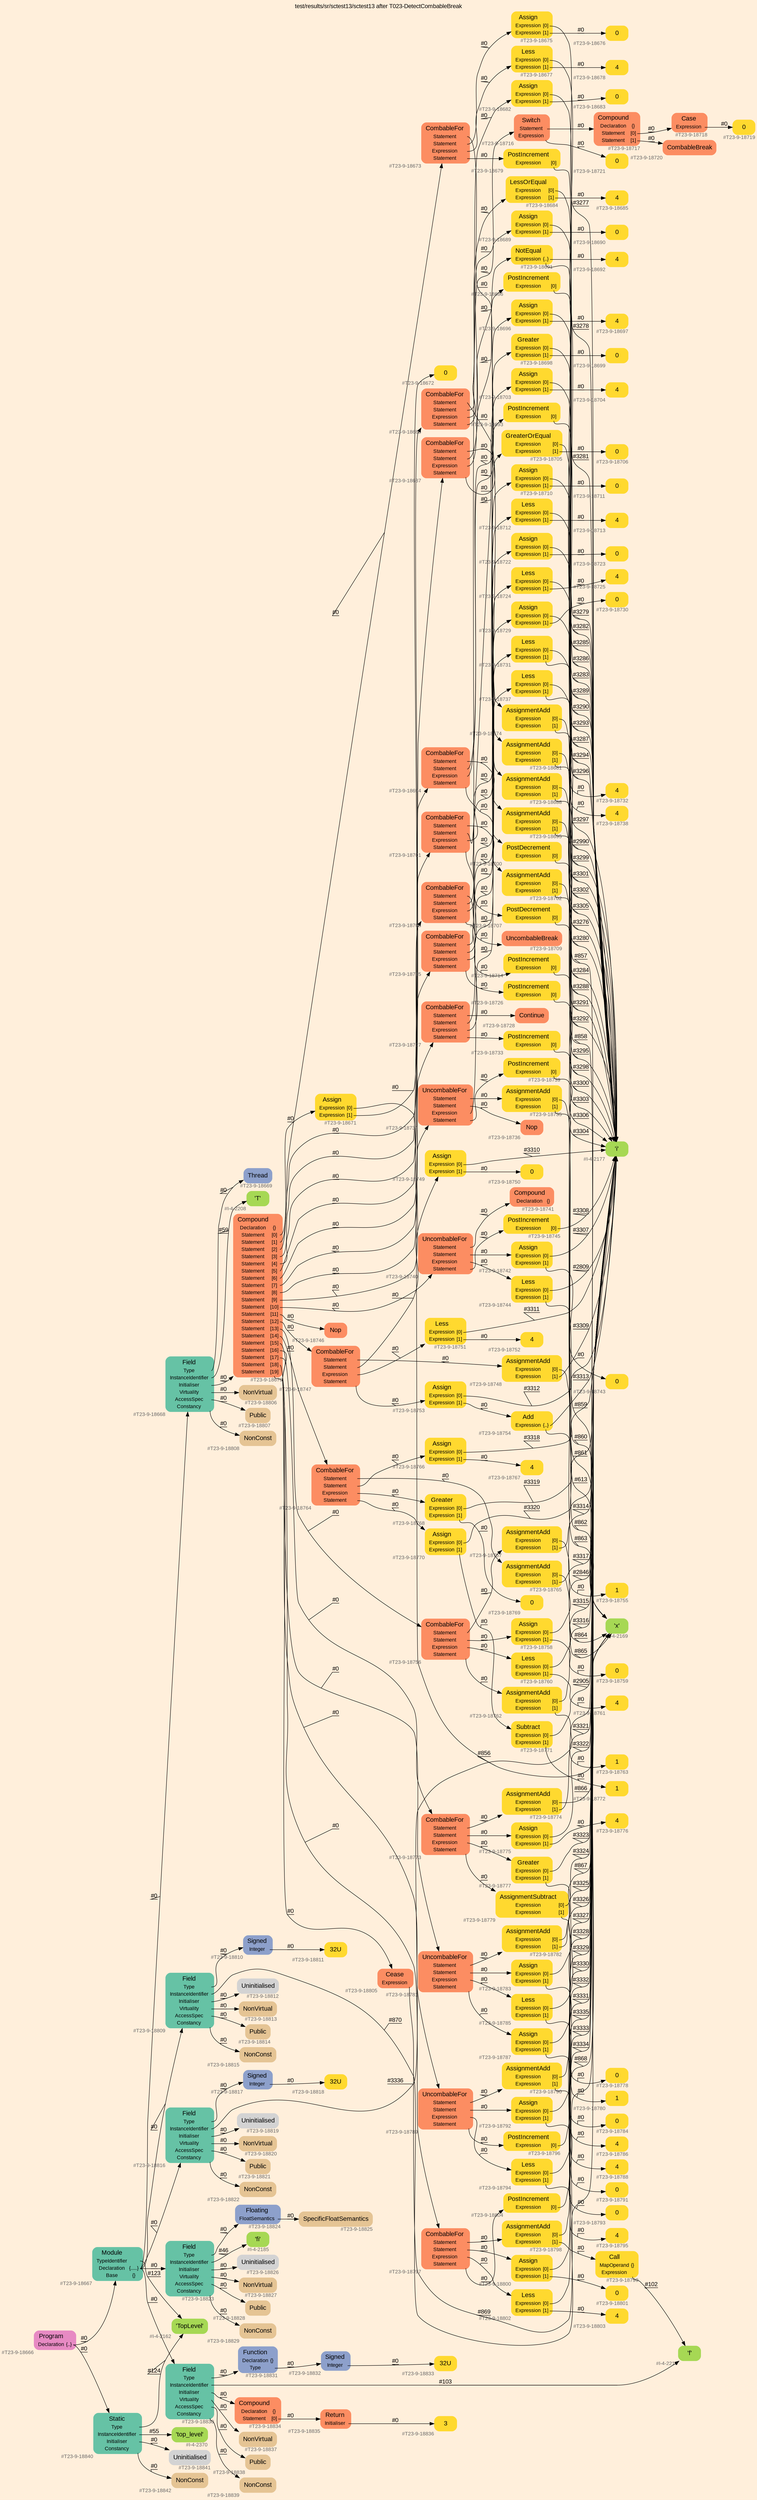 digraph "test/results/sr/sctest13/sctest13 after T023-DetectCombableBreak" {
label = "test/results/sr/sctest13/sctest13 after T023-DetectCombableBreak"
labelloc = t
graph [
    rankdir = "LR"
    ranksep = 0.3
    bgcolor = antiquewhite1
    color = black
    fontcolor = black
    fontname = "Arial"
];
node [
    fontname = "Arial"
];
edge [
    fontname = "Arial"
];

// -------------------- node figure --------------------
// -------- block #T23-9-18666 ----------
"#T23-9-18666" [
    fillcolor = "/set28/4"
    xlabel = "#T23-9-18666"
    fontsize = "12"
    fontcolor = grey40
    shape = "plaintext"
    label = <<TABLE BORDER="0" CELLBORDER="0" CELLSPACING="0">
     <TR><TD><FONT COLOR="black" POINT-SIZE="15">Program</FONT></TD></TR>
     <TR><TD><FONT COLOR="black" POINT-SIZE="12">Declaration</FONT></TD><TD PORT="port0"><FONT COLOR="black" POINT-SIZE="12">{..}</FONT></TD></TR>
    </TABLE>>
    style = "rounded,filled"
];

// -------- block #T23-9-18667 ----------
"#T23-9-18667" [
    fillcolor = "/set28/1"
    xlabel = "#T23-9-18667"
    fontsize = "12"
    fontcolor = grey40
    shape = "plaintext"
    label = <<TABLE BORDER="0" CELLBORDER="0" CELLSPACING="0">
     <TR><TD><FONT COLOR="black" POINT-SIZE="15">Module</FONT></TD></TR>
     <TR><TD><FONT COLOR="black" POINT-SIZE="12">TypeIdentifier</FONT></TD><TD PORT="port0"></TD></TR>
     <TR><TD><FONT COLOR="black" POINT-SIZE="12">Declaration</FONT></TD><TD PORT="port1"><FONT COLOR="black" POINT-SIZE="12">{.....}</FONT></TD></TR>
     <TR><TD><FONT COLOR="black" POINT-SIZE="12">Base</FONT></TD><TD PORT="port2"><FONT COLOR="black" POINT-SIZE="12">{}</FONT></TD></TR>
    </TABLE>>
    style = "rounded,filled"
];

// -------- block #I-4-2162 ----------
"#I-4-2162" [
    fillcolor = "/set28/5"
    xlabel = "#I-4-2162"
    fontsize = "12"
    fontcolor = grey40
    shape = "plaintext"
    label = <<TABLE BORDER="0" CELLBORDER="0" CELLSPACING="0">
     <TR><TD><FONT COLOR="black" POINT-SIZE="15">'TopLevel'</FONT></TD></TR>
    </TABLE>>
    style = "rounded,filled"
];

// -------- block #T23-9-18668 ----------
"#T23-9-18668" [
    fillcolor = "/set28/1"
    xlabel = "#T23-9-18668"
    fontsize = "12"
    fontcolor = grey40
    shape = "plaintext"
    label = <<TABLE BORDER="0" CELLBORDER="0" CELLSPACING="0">
     <TR><TD><FONT COLOR="black" POINT-SIZE="15">Field</FONT></TD></TR>
     <TR><TD><FONT COLOR="black" POINT-SIZE="12">Type</FONT></TD><TD PORT="port0"></TD></TR>
     <TR><TD><FONT COLOR="black" POINT-SIZE="12">InstanceIdentifier</FONT></TD><TD PORT="port1"></TD></TR>
     <TR><TD><FONT COLOR="black" POINT-SIZE="12">Initialiser</FONT></TD><TD PORT="port2"></TD></TR>
     <TR><TD><FONT COLOR="black" POINT-SIZE="12">Virtuality</FONT></TD><TD PORT="port3"></TD></TR>
     <TR><TD><FONT COLOR="black" POINT-SIZE="12">AccessSpec</FONT></TD><TD PORT="port4"></TD></TR>
     <TR><TD><FONT COLOR="black" POINT-SIZE="12">Constancy</FONT></TD><TD PORT="port5"></TD></TR>
    </TABLE>>
    style = "rounded,filled"
];

// -------- block #T23-9-18669 ----------
"#T23-9-18669" [
    fillcolor = "/set28/3"
    xlabel = "#T23-9-18669"
    fontsize = "12"
    fontcolor = grey40
    shape = "plaintext"
    label = <<TABLE BORDER="0" CELLBORDER="0" CELLSPACING="0">
     <TR><TD><FONT COLOR="black" POINT-SIZE="15">Thread</FONT></TD></TR>
    </TABLE>>
    style = "rounded,filled"
];

// -------- block #I-4-2208 ----------
"#I-4-2208" [
    fillcolor = "/set28/5"
    xlabel = "#I-4-2208"
    fontsize = "12"
    fontcolor = grey40
    shape = "plaintext"
    label = <<TABLE BORDER="0" CELLBORDER="0" CELLSPACING="0">
     <TR><TD><FONT COLOR="black" POINT-SIZE="15">'T'</FONT></TD></TR>
    </TABLE>>
    style = "rounded,filled"
];

// -------- block #T23-9-18670 ----------
"#T23-9-18670" [
    fillcolor = "/set28/2"
    xlabel = "#T23-9-18670"
    fontsize = "12"
    fontcolor = grey40
    shape = "plaintext"
    label = <<TABLE BORDER="0" CELLBORDER="0" CELLSPACING="0">
     <TR><TD><FONT COLOR="black" POINT-SIZE="15">Compound</FONT></TD></TR>
     <TR><TD><FONT COLOR="black" POINT-SIZE="12">Declaration</FONT></TD><TD PORT="port0"><FONT COLOR="black" POINT-SIZE="12">{}</FONT></TD></TR>
     <TR><TD><FONT COLOR="black" POINT-SIZE="12">Statement</FONT></TD><TD PORT="port1"><FONT COLOR="black" POINT-SIZE="12">[0]</FONT></TD></TR>
     <TR><TD><FONT COLOR="black" POINT-SIZE="12">Statement</FONT></TD><TD PORT="port2"><FONT COLOR="black" POINT-SIZE="12">[1]</FONT></TD></TR>
     <TR><TD><FONT COLOR="black" POINT-SIZE="12">Statement</FONT></TD><TD PORT="port3"><FONT COLOR="black" POINT-SIZE="12">[2]</FONT></TD></TR>
     <TR><TD><FONT COLOR="black" POINT-SIZE="12">Statement</FONT></TD><TD PORT="port4"><FONT COLOR="black" POINT-SIZE="12">[3]</FONT></TD></TR>
     <TR><TD><FONT COLOR="black" POINT-SIZE="12">Statement</FONT></TD><TD PORT="port5"><FONT COLOR="black" POINT-SIZE="12">[4]</FONT></TD></TR>
     <TR><TD><FONT COLOR="black" POINT-SIZE="12">Statement</FONT></TD><TD PORT="port6"><FONT COLOR="black" POINT-SIZE="12">[5]</FONT></TD></TR>
     <TR><TD><FONT COLOR="black" POINT-SIZE="12">Statement</FONT></TD><TD PORT="port7"><FONT COLOR="black" POINT-SIZE="12">[6]</FONT></TD></TR>
     <TR><TD><FONT COLOR="black" POINT-SIZE="12">Statement</FONT></TD><TD PORT="port8"><FONT COLOR="black" POINT-SIZE="12">[7]</FONT></TD></TR>
     <TR><TD><FONT COLOR="black" POINT-SIZE="12">Statement</FONT></TD><TD PORT="port9"><FONT COLOR="black" POINT-SIZE="12">[8]</FONT></TD></TR>
     <TR><TD><FONT COLOR="black" POINT-SIZE="12">Statement</FONT></TD><TD PORT="port10"><FONT COLOR="black" POINT-SIZE="12">[9]</FONT></TD></TR>
     <TR><TD><FONT COLOR="black" POINT-SIZE="12">Statement</FONT></TD><TD PORT="port11"><FONT COLOR="black" POINT-SIZE="12">[10]</FONT></TD></TR>
     <TR><TD><FONT COLOR="black" POINT-SIZE="12">Statement</FONT></TD><TD PORT="port12"><FONT COLOR="black" POINT-SIZE="12">[11]</FONT></TD></TR>
     <TR><TD><FONT COLOR="black" POINT-SIZE="12">Statement</FONT></TD><TD PORT="port13"><FONT COLOR="black" POINT-SIZE="12">[12]</FONT></TD></TR>
     <TR><TD><FONT COLOR="black" POINT-SIZE="12">Statement</FONT></TD><TD PORT="port14"><FONT COLOR="black" POINT-SIZE="12">[13]</FONT></TD></TR>
     <TR><TD><FONT COLOR="black" POINT-SIZE="12">Statement</FONT></TD><TD PORT="port15"><FONT COLOR="black" POINT-SIZE="12">[14]</FONT></TD></TR>
     <TR><TD><FONT COLOR="black" POINT-SIZE="12">Statement</FONT></TD><TD PORT="port16"><FONT COLOR="black" POINT-SIZE="12">[15]</FONT></TD></TR>
     <TR><TD><FONT COLOR="black" POINT-SIZE="12">Statement</FONT></TD><TD PORT="port17"><FONT COLOR="black" POINT-SIZE="12">[16]</FONT></TD></TR>
     <TR><TD><FONT COLOR="black" POINT-SIZE="12">Statement</FONT></TD><TD PORT="port18"><FONT COLOR="black" POINT-SIZE="12">[17]</FONT></TD></TR>
     <TR><TD><FONT COLOR="black" POINT-SIZE="12">Statement</FONT></TD><TD PORT="port19"><FONT COLOR="black" POINT-SIZE="12">[18]</FONT></TD></TR>
     <TR><TD><FONT COLOR="black" POINT-SIZE="12">Statement</FONT></TD><TD PORT="port20"><FONT COLOR="black" POINT-SIZE="12">[19]</FONT></TD></TR>
    </TABLE>>
    style = "rounded,filled"
];

// -------- block #T23-9-18671 ----------
"#T23-9-18671" [
    fillcolor = "/set28/6"
    xlabel = "#T23-9-18671"
    fontsize = "12"
    fontcolor = grey40
    shape = "plaintext"
    label = <<TABLE BORDER="0" CELLBORDER="0" CELLSPACING="0">
     <TR><TD><FONT COLOR="black" POINT-SIZE="15">Assign</FONT></TD></TR>
     <TR><TD><FONT COLOR="black" POINT-SIZE="12">Expression</FONT></TD><TD PORT="port0"><FONT COLOR="black" POINT-SIZE="12">[0]</FONT></TD></TR>
     <TR><TD><FONT COLOR="black" POINT-SIZE="12">Expression</FONT></TD><TD PORT="port1"><FONT COLOR="black" POINT-SIZE="12">[1]</FONT></TD></TR>
    </TABLE>>
    style = "rounded,filled"
];

// -------- block #I-4-2169 ----------
"#I-4-2169" [
    fillcolor = "/set28/5"
    xlabel = "#I-4-2169"
    fontsize = "12"
    fontcolor = grey40
    shape = "plaintext"
    label = <<TABLE BORDER="0" CELLBORDER="0" CELLSPACING="0">
     <TR><TD><FONT COLOR="black" POINT-SIZE="15">'x'</FONT></TD></TR>
    </TABLE>>
    style = "rounded,filled"
];

// -------- block #T23-9-18672 ----------
"#T23-9-18672" [
    fillcolor = "/set28/6"
    xlabel = "#T23-9-18672"
    fontsize = "12"
    fontcolor = grey40
    shape = "plaintext"
    label = <<TABLE BORDER="0" CELLBORDER="0" CELLSPACING="0">
     <TR><TD><FONT COLOR="black" POINT-SIZE="15">0</FONT></TD></TR>
    </TABLE>>
    style = "rounded,filled"
];

// -------- block #T23-9-18673 ----------
"#T23-9-18673" [
    fillcolor = "/set28/2"
    xlabel = "#T23-9-18673"
    fontsize = "12"
    fontcolor = grey40
    shape = "plaintext"
    label = <<TABLE BORDER="0" CELLBORDER="0" CELLSPACING="0">
     <TR><TD><FONT COLOR="black" POINT-SIZE="15">CombableFor</FONT></TD></TR>
     <TR><TD><FONT COLOR="black" POINT-SIZE="12">Statement</FONT></TD><TD PORT="port0"></TD></TR>
     <TR><TD><FONT COLOR="black" POINT-SIZE="12">Statement</FONT></TD><TD PORT="port1"></TD></TR>
     <TR><TD><FONT COLOR="black" POINT-SIZE="12">Expression</FONT></TD><TD PORT="port2"></TD></TR>
     <TR><TD><FONT COLOR="black" POINT-SIZE="12">Statement</FONT></TD><TD PORT="port3"></TD></TR>
    </TABLE>>
    style = "rounded,filled"
];

// -------- block #T23-9-18674 ----------
"#T23-9-18674" [
    fillcolor = "/set28/6"
    xlabel = "#T23-9-18674"
    fontsize = "12"
    fontcolor = grey40
    shape = "plaintext"
    label = <<TABLE BORDER="0" CELLBORDER="0" CELLSPACING="0">
     <TR><TD><FONT COLOR="black" POINT-SIZE="15">AssignmentAdd</FONT></TD></TR>
     <TR><TD><FONT COLOR="black" POINT-SIZE="12">Expression</FONT></TD><TD PORT="port0"><FONT COLOR="black" POINT-SIZE="12">[0]</FONT></TD></TR>
     <TR><TD><FONT COLOR="black" POINT-SIZE="12">Expression</FONT></TD><TD PORT="port1"><FONT COLOR="black" POINT-SIZE="12">[1]</FONT></TD></TR>
    </TABLE>>
    style = "rounded,filled"
];

// -------- block #I-4-2177 ----------
"#I-4-2177" [
    fillcolor = "/set28/5"
    xlabel = "#I-4-2177"
    fontsize = "12"
    fontcolor = grey40
    shape = "plaintext"
    label = <<TABLE BORDER="0" CELLBORDER="0" CELLSPACING="0">
     <TR><TD><FONT COLOR="black" POINT-SIZE="15">'i'</FONT></TD></TR>
    </TABLE>>
    style = "rounded,filled"
];

// -------- block #T23-9-18675 ----------
"#T23-9-18675" [
    fillcolor = "/set28/6"
    xlabel = "#T23-9-18675"
    fontsize = "12"
    fontcolor = grey40
    shape = "plaintext"
    label = <<TABLE BORDER="0" CELLBORDER="0" CELLSPACING="0">
     <TR><TD><FONT COLOR="black" POINT-SIZE="15">Assign</FONT></TD></TR>
     <TR><TD><FONT COLOR="black" POINT-SIZE="12">Expression</FONT></TD><TD PORT="port0"><FONT COLOR="black" POINT-SIZE="12">[0]</FONT></TD></TR>
     <TR><TD><FONT COLOR="black" POINT-SIZE="12">Expression</FONT></TD><TD PORT="port1"><FONT COLOR="black" POINT-SIZE="12">[1]</FONT></TD></TR>
    </TABLE>>
    style = "rounded,filled"
];

// -------- block #T23-9-18676 ----------
"#T23-9-18676" [
    fillcolor = "/set28/6"
    xlabel = "#T23-9-18676"
    fontsize = "12"
    fontcolor = grey40
    shape = "plaintext"
    label = <<TABLE BORDER="0" CELLBORDER="0" CELLSPACING="0">
     <TR><TD><FONT COLOR="black" POINT-SIZE="15">0</FONT></TD></TR>
    </TABLE>>
    style = "rounded,filled"
];

// -------- block #T23-9-18677 ----------
"#T23-9-18677" [
    fillcolor = "/set28/6"
    xlabel = "#T23-9-18677"
    fontsize = "12"
    fontcolor = grey40
    shape = "plaintext"
    label = <<TABLE BORDER="0" CELLBORDER="0" CELLSPACING="0">
     <TR><TD><FONT COLOR="black" POINT-SIZE="15">Less</FONT></TD></TR>
     <TR><TD><FONT COLOR="black" POINT-SIZE="12">Expression</FONT></TD><TD PORT="port0"><FONT COLOR="black" POINT-SIZE="12">[0]</FONT></TD></TR>
     <TR><TD><FONT COLOR="black" POINT-SIZE="12">Expression</FONT></TD><TD PORT="port1"><FONT COLOR="black" POINT-SIZE="12">[1]</FONT></TD></TR>
    </TABLE>>
    style = "rounded,filled"
];

// -------- block #T23-9-18678 ----------
"#T23-9-18678" [
    fillcolor = "/set28/6"
    xlabel = "#T23-9-18678"
    fontsize = "12"
    fontcolor = grey40
    shape = "plaintext"
    label = <<TABLE BORDER="0" CELLBORDER="0" CELLSPACING="0">
     <TR><TD><FONT COLOR="black" POINT-SIZE="15">4</FONT></TD></TR>
    </TABLE>>
    style = "rounded,filled"
];

// -------- block #T23-9-18679 ----------
"#T23-9-18679" [
    fillcolor = "/set28/6"
    xlabel = "#T23-9-18679"
    fontsize = "12"
    fontcolor = grey40
    shape = "plaintext"
    label = <<TABLE BORDER="0" CELLBORDER="0" CELLSPACING="0">
     <TR><TD><FONT COLOR="black" POINT-SIZE="15">PostIncrement</FONT></TD></TR>
     <TR><TD><FONT COLOR="black" POINT-SIZE="12">Expression</FONT></TD><TD PORT="port0"><FONT COLOR="black" POINT-SIZE="12">[0]</FONT></TD></TR>
    </TABLE>>
    style = "rounded,filled"
];

// -------- block #T23-9-18680 ----------
"#T23-9-18680" [
    fillcolor = "/set28/2"
    xlabel = "#T23-9-18680"
    fontsize = "12"
    fontcolor = grey40
    shape = "plaintext"
    label = <<TABLE BORDER="0" CELLBORDER="0" CELLSPACING="0">
     <TR><TD><FONT COLOR="black" POINT-SIZE="15">CombableFor</FONT></TD></TR>
     <TR><TD><FONT COLOR="black" POINT-SIZE="12">Statement</FONT></TD><TD PORT="port0"></TD></TR>
     <TR><TD><FONT COLOR="black" POINT-SIZE="12">Statement</FONT></TD><TD PORT="port1"></TD></TR>
     <TR><TD><FONT COLOR="black" POINT-SIZE="12">Expression</FONT></TD><TD PORT="port2"></TD></TR>
     <TR><TD><FONT COLOR="black" POINT-SIZE="12">Statement</FONT></TD><TD PORT="port3"></TD></TR>
    </TABLE>>
    style = "rounded,filled"
];

// -------- block #T23-9-18681 ----------
"#T23-9-18681" [
    fillcolor = "/set28/6"
    xlabel = "#T23-9-18681"
    fontsize = "12"
    fontcolor = grey40
    shape = "plaintext"
    label = <<TABLE BORDER="0" CELLBORDER="0" CELLSPACING="0">
     <TR><TD><FONT COLOR="black" POINT-SIZE="15">AssignmentAdd</FONT></TD></TR>
     <TR><TD><FONT COLOR="black" POINT-SIZE="12">Expression</FONT></TD><TD PORT="port0"><FONT COLOR="black" POINT-SIZE="12">[0]</FONT></TD></TR>
     <TR><TD><FONT COLOR="black" POINT-SIZE="12">Expression</FONT></TD><TD PORT="port1"><FONT COLOR="black" POINT-SIZE="12">[1]</FONT></TD></TR>
    </TABLE>>
    style = "rounded,filled"
];

// -------- block #T23-9-18682 ----------
"#T23-9-18682" [
    fillcolor = "/set28/6"
    xlabel = "#T23-9-18682"
    fontsize = "12"
    fontcolor = grey40
    shape = "plaintext"
    label = <<TABLE BORDER="0" CELLBORDER="0" CELLSPACING="0">
     <TR><TD><FONT COLOR="black" POINT-SIZE="15">Assign</FONT></TD></TR>
     <TR><TD><FONT COLOR="black" POINT-SIZE="12">Expression</FONT></TD><TD PORT="port0"><FONT COLOR="black" POINT-SIZE="12">[0]</FONT></TD></TR>
     <TR><TD><FONT COLOR="black" POINT-SIZE="12">Expression</FONT></TD><TD PORT="port1"><FONT COLOR="black" POINT-SIZE="12">[1]</FONT></TD></TR>
    </TABLE>>
    style = "rounded,filled"
];

// -------- block #T23-9-18683 ----------
"#T23-9-18683" [
    fillcolor = "/set28/6"
    xlabel = "#T23-9-18683"
    fontsize = "12"
    fontcolor = grey40
    shape = "plaintext"
    label = <<TABLE BORDER="0" CELLBORDER="0" CELLSPACING="0">
     <TR><TD><FONT COLOR="black" POINT-SIZE="15">0</FONT></TD></TR>
    </TABLE>>
    style = "rounded,filled"
];

// -------- block #T23-9-18684 ----------
"#T23-9-18684" [
    fillcolor = "/set28/6"
    xlabel = "#T23-9-18684"
    fontsize = "12"
    fontcolor = grey40
    shape = "plaintext"
    label = <<TABLE BORDER="0" CELLBORDER="0" CELLSPACING="0">
     <TR><TD><FONT COLOR="black" POINT-SIZE="15">LessOrEqual</FONT></TD></TR>
     <TR><TD><FONT COLOR="black" POINT-SIZE="12">Expression</FONT></TD><TD PORT="port0"><FONT COLOR="black" POINT-SIZE="12">[0]</FONT></TD></TR>
     <TR><TD><FONT COLOR="black" POINT-SIZE="12">Expression</FONT></TD><TD PORT="port1"><FONT COLOR="black" POINT-SIZE="12">[1]</FONT></TD></TR>
    </TABLE>>
    style = "rounded,filled"
];

// -------- block #T23-9-18685 ----------
"#T23-9-18685" [
    fillcolor = "/set28/6"
    xlabel = "#T23-9-18685"
    fontsize = "12"
    fontcolor = grey40
    shape = "plaintext"
    label = <<TABLE BORDER="0" CELLBORDER="0" CELLSPACING="0">
     <TR><TD><FONT COLOR="black" POINT-SIZE="15">4</FONT></TD></TR>
    </TABLE>>
    style = "rounded,filled"
];

// -------- block #T23-9-18686 ----------
"#T23-9-18686" [
    fillcolor = "/set28/6"
    xlabel = "#T23-9-18686"
    fontsize = "12"
    fontcolor = grey40
    shape = "plaintext"
    label = <<TABLE BORDER="0" CELLBORDER="0" CELLSPACING="0">
     <TR><TD><FONT COLOR="black" POINT-SIZE="15">PostIncrement</FONT></TD></TR>
     <TR><TD><FONT COLOR="black" POINT-SIZE="12">Expression</FONT></TD><TD PORT="port0"><FONT COLOR="black" POINT-SIZE="12">[0]</FONT></TD></TR>
    </TABLE>>
    style = "rounded,filled"
];

// -------- block #T23-9-18687 ----------
"#T23-9-18687" [
    fillcolor = "/set28/2"
    xlabel = "#T23-9-18687"
    fontsize = "12"
    fontcolor = grey40
    shape = "plaintext"
    label = <<TABLE BORDER="0" CELLBORDER="0" CELLSPACING="0">
     <TR><TD><FONT COLOR="black" POINT-SIZE="15">CombableFor</FONT></TD></TR>
     <TR><TD><FONT COLOR="black" POINT-SIZE="12">Statement</FONT></TD><TD PORT="port0"></TD></TR>
     <TR><TD><FONT COLOR="black" POINT-SIZE="12">Statement</FONT></TD><TD PORT="port1"></TD></TR>
     <TR><TD><FONT COLOR="black" POINT-SIZE="12">Expression</FONT></TD><TD PORT="port2"></TD></TR>
     <TR><TD><FONT COLOR="black" POINT-SIZE="12">Statement</FONT></TD><TD PORT="port3"></TD></TR>
    </TABLE>>
    style = "rounded,filled"
];

// -------- block #T23-9-18688 ----------
"#T23-9-18688" [
    fillcolor = "/set28/6"
    xlabel = "#T23-9-18688"
    fontsize = "12"
    fontcolor = grey40
    shape = "plaintext"
    label = <<TABLE BORDER="0" CELLBORDER="0" CELLSPACING="0">
     <TR><TD><FONT COLOR="black" POINT-SIZE="15">AssignmentAdd</FONT></TD></TR>
     <TR><TD><FONT COLOR="black" POINT-SIZE="12">Expression</FONT></TD><TD PORT="port0"><FONT COLOR="black" POINT-SIZE="12">[0]</FONT></TD></TR>
     <TR><TD><FONT COLOR="black" POINT-SIZE="12">Expression</FONT></TD><TD PORT="port1"><FONT COLOR="black" POINT-SIZE="12">[1]</FONT></TD></TR>
    </TABLE>>
    style = "rounded,filled"
];

// -------- block #T23-9-18689 ----------
"#T23-9-18689" [
    fillcolor = "/set28/6"
    xlabel = "#T23-9-18689"
    fontsize = "12"
    fontcolor = grey40
    shape = "plaintext"
    label = <<TABLE BORDER="0" CELLBORDER="0" CELLSPACING="0">
     <TR><TD><FONT COLOR="black" POINT-SIZE="15">Assign</FONT></TD></TR>
     <TR><TD><FONT COLOR="black" POINT-SIZE="12">Expression</FONT></TD><TD PORT="port0"><FONT COLOR="black" POINT-SIZE="12">[0]</FONT></TD></TR>
     <TR><TD><FONT COLOR="black" POINT-SIZE="12">Expression</FONT></TD><TD PORT="port1"><FONT COLOR="black" POINT-SIZE="12">[1]</FONT></TD></TR>
    </TABLE>>
    style = "rounded,filled"
];

// -------- block #T23-9-18690 ----------
"#T23-9-18690" [
    fillcolor = "/set28/6"
    xlabel = "#T23-9-18690"
    fontsize = "12"
    fontcolor = grey40
    shape = "plaintext"
    label = <<TABLE BORDER="0" CELLBORDER="0" CELLSPACING="0">
     <TR><TD><FONT COLOR="black" POINT-SIZE="15">0</FONT></TD></TR>
    </TABLE>>
    style = "rounded,filled"
];

// -------- block #T23-9-18691 ----------
"#T23-9-18691" [
    fillcolor = "/set28/6"
    xlabel = "#T23-9-18691"
    fontsize = "12"
    fontcolor = grey40
    shape = "plaintext"
    label = <<TABLE BORDER="0" CELLBORDER="0" CELLSPACING="0">
     <TR><TD><FONT COLOR="black" POINT-SIZE="15">NotEqual</FONT></TD></TR>
     <TR><TD><FONT COLOR="black" POINT-SIZE="12">Expression</FONT></TD><TD PORT="port0"><FONT COLOR="black" POINT-SIZE="12">{..}</FONT></TD></TR>
    </TABLE>>
    style = "rounded,filled"
];

// -------- block #T23-9-18692 ----------
"#T23-9-18692" [
    fillcolor = "/set28/6"
    xlabel = "#T23-9-18692"
    fontsize = "12"
    fontcolor = grey40
    shape = "plaintext"
    label = <<TABLE BORDER="0" CELLBORDER="0" CELLSPACING="0">
     <TR><TD><FONT COLOR="black" POINT-SIZE="15">4</FONT></TD></TR>
    </TABLE>>
    style = "rounded,filled"
];

// -------- block #T23-9-18693 ----------
"#T23-9-18693" [
    fillcolor = "/set28/6"
    xlabel = "#T23-9-18693"
    fontsize = "12"
    fontcolor = grey40
    shape = "plaintext"
    label = <<TABLE BORDER="0" CELLBORDER="0" CELLSPACING="0">
     <TR><TD><FONT COLOR="black" POINT-SIZE="15">PostIncrement</FONT></TD></TR>
     <TR><TD><FONT COLOR="black" POINT-SIZE="12">Expression</FONT></TD><TD PORT="port0"><FONT COLOR="black" POINT-SIZE="12">[0]</FONT></TD></TR>
    </TABLE>>
    style = "rounded,filled"
];

// -------- block #T23-9-18694 ----------
"#T23-9-18694" [
    fillcolor = "/set28/2"
    xlabel = "#T23-9-18694"
    fontsize = "12"
    fontcolor = grey40
    shape = "plaintext"
    label = <<TABLE BORDER="0" CELLBORDER="0" CELLSPACING="0">
     <TR><TD><FONT COLOR="black" POINT-SIZE="15">CombableFor</FONT></TD></TR>
     <TR><TD><FONT COLOR="black" POINT-SIZE="12">Statement</FONT></TD><TD PORT="port0"></TD></TR>
     <TR><TD><FONT COLOR="black" POINT-SIZE="12">Statement</FONT></TD><TD PORT="port1"></TD></TR>
     <TR><TD><FONT COLOR="black" POINT-SIZE="12">Expression</FONT></TD><TD PORT="port2"></TD></TR>
     <TR><TD><FONT COLOR="black" POINT-SIZE="12">Statement</FONT></TD><TD PORT="port3"></TD></TR>
    </TABLE>>
    style = "rounded,filled"
];

// -------- block #T23-9-18695 ----------
"#T23-9-18695" [
    fillcolor = "/set28/6"
    xlabel = "#T23-9-18695"
    fontsize = "12"
    fontcolor = grey40
    shape = "plaintext"
    label = <<TABLE BORDER="0" CELLBORDER="0" CELLSPACING="0">
     <TR><TD><FONT COLOR="black" POINT-SIZE="15">AssignmentAdd</FONT></TD></TR>
     <TR><TD><FONT COLOR="black" POINT-SIZE="12">Expression</FONT></TD><TD PORT="port0"><FONT COLOR="black" POINT-SIZE="12">[0]</FONT></TD></TR>
     <TR><TD><FONT COLOR="black" POINT-SIZE="12">Expression</FONT></TD><TD PORT="port1"><FONT COLOR="black" POINT-SIZE="12">[1]</FONT></TD></TR>
    </TABLE>>
    style = "rounded,filled"
];

// -------- block #T23-9-18696 ----------
"#T23-9-18696" [
    fillcolor = "/set28/6"
    xlabel = "#T23-9-18696"
    fontsize = "12"
    fontcolor = grey40
    shape = "plaintext"
    label = <<TABLE BORDER="0" CELLBORDER="0" CELLSPACING="0">
     <TR><TD><FONT COLOR="black" POINT-SIZE="15">Assign</FONT></TD></TR>
     <TR><TD><FONT COLOR="black" POINT-SIZE="12">Expression</FONT></TD><TD PORT="port0"><FONT COLOR="black" POINT-SIZE="12">[0]</FONT></TD></TR>
     <TR><TD><FONT COLOR="black" POINT-SIZE="12">Expression</FONT></TD><TD PORT="port1"><FONT COLOR="black" POINT-SIZE="12">[1]</FONT></TD></TR>
    </TABLE>>
    style = "rounded,filled"
];

// -------- block #T23-9-18697 ----------
"#T23-9-18697" [
    fillcolor = "/set28/6"
    xlabel = "#T23-9-18697"
    fontsize = "12"
    fontcolor = grey40
    shape = "plaintext"
    label = <<TABLE BORDER="0" CELLBORDER="0" CELLSPACING="0">
     <TR><TD><FONT COLOR="black" POINT-SIZE="15">4</FONT></TD></TR>
    </TABLE>>
    style = "rounded,filled"
];

// -------- block #T23-9-18698 ----------
"#T23-9-18698" [
    fillcolor = "/set28/6"
    xlabel = "#T23-9-18698"
    fontsize = "12"
    fontcolor = grey40
    shape = "plaintext"
    label = <<TABLE BORDER="0" CELLBORDER="0" CELLSPACING="0">
     <TR><TD><FONT COLOR="black" POINT-SIZE="15">Greater</FONT></TD></TR>
     <TR><TD><FONT COLOR="black" POINT-SIZE="12">Expression</FONT></TD><TD PORT="port0"><FONT COLOR="black" POINT-SIZE="12">[0]</FONT></TD></TR>
     <TR><TD><FONT COLOR="black" POINT-SIZE="12">Expression</FONT></TD><TD PORT="port1"><FONT COLOR="black" POINT-SIZE="12">[1]</FONT></TD></TR>
    </TABLE>>
    style = "rounded,filled"
];

// -------- block #T23-9-18699 ----------
"#T23-9-18699" [
    fillcolor = "/set28/6"
    xlabel = "#T23-9-18699"
    fontsize = "12"
    fontcolor = grey40
    shape = "plaintext"
    label = <<TABLE BORDER="0" CELLBORDER="0" CELLSPACING="0">
     <TR><TD><FONT COLOR="black" POINT-SIZE="15">0</FONT></TD></TR>
    </TABLE>>
    style = "rounded,filled"
];

// -------- block #T23-9-18700 ----------
"#T23-9-18700" [
    fillcolor = "/set28/6"
    xlabel = "#T23-9-18700"
    fontsize = "12"
    fontcolor = grey40
    shape = "plaintext"
    label = <<TABLE BORDER="0" CELLBORDER="0" CELLSPACING="0">
     <TR><TD><FONT COLOR="black" POINT-SIZE="15">PostDecrement</FONT></TD></TR>
     <TR><TD><FONT COLOR="black" POINT-SIZE="12">Expression</FONT></TD><TD PORT="port0"><FONT COLOR="black" POINT-SIZE="12">[0]</FONT></TD></TR>
    </TABLE>>
    style = "rounded,filled"
];

// -------- block #T23-9-18701 ----------
"#T23-9-18701" [
    fillcolor = "/set28/2"
    xlabel = "#T23-9-18701"
    fontsize = "12"
    fontcolor = grey40
    shape = "plaintext"
    label = <<TABLE BORDER="0" CELLBORDER="0" CELLSPACING="0">
     <TR><TD><FONT COLOR="black" POINT-SIZE="15">CombableFor</FONT></TD></TR>
     <TR><TD><FONT COLOR="black" POINT-SIZE="12">Statement</FONT></TD><TD PORT="port0"></TD></TR>
     <TR><TD><FONT COLOR="black" POINT-SIZE="12">Statement</FONT></TD><TD PORT="port1"></TD></TR>
     <TR><TD><FONT COLOR="black" POINT-SIZE="12">Expression</FONT></TD><TD PORT="port2"></TD></TR>
     <TR><TD><FONT COLOR="black" POINT-SIZE="12">Statement</FONT></TD><TD PORT="port3"></TD></TR>
    </TABLE>>
    style = "rounded,filled"
];

// -------- block #T23-9-18702 ----------
"#T23-9-18702" [
    fillcolor = "/set28/6"
    xlabel = "#T23-9-18702"
    fontsize = "12"
    fontcolor = grey40
    shape = "plaintext"
    label = <<TABLE BORDER="0" CELLBORDER="0" CELLSPACING="0">
     <TR><TD><FONT COLOR="black" POINT-SIZE="15">AssignmentAdd</FONT></TD></TR>
     <TR><TD><FONT COLOR="black" POINT-SIZE="12">Expression</FONT></TD><TD PORT="port0"><FONT COLOR="black" POINT-SIZE="12">[0]</FONT></TD></TR>
     <TR><TD><FONT COLOR="black" POINT-SIZE="12">Expression</FONT></TD><TD PORT="port1"><FONT COLOR="black" POINT-SIZE="12">[1]</FONT></TD></TR>
    </TABLE>>
    style = "rounded,filled"
];

// -------- block #T23-9-18703 ----------
"#T23-9-18703" [
    fillcolor = "/set28/6"
    xlabel = "#T23-9-18703"
    fontsize = "12"
    fontcolor = grey40
    shape = "plaintext"
    label = <<TABLE BORDER="0" CELLBORDER="0" CELLSPACING="0">
     <TR><TD><FONT COLOR="black" POINT-SIZE="15">Assign</FONT></TD></TR>
     <TR><TD><FONT COLOR="black" POINT-SIZE="12">Expression</FONT></TD><TD PORT="port0"><FONT COLOR="black" POINT-SIZE="12">[0]</FONT></TD></TR>
     <TR><TD><FONT COLOR="black" POINT-SIZE="12">Expression</FONT></TD><TD PORT="port1"><FONT COLOR="black" POINT-SIZE="12">[1]</FONT></TD></TR>
    </TABLE>>
    style = "rounded,filled"
];

// -------- block #T23-9-18704 ----------
"#T23-9-18704" [
    fillcolor = "/set28/6"
    xlabel = "#T23-9-18704"
    fontsize = "12"
    fontcolor = grey40
    shape = "plaintext"
    label = <<TABLE BORDER="0" CELLBORDER="0" CELLSPACING="0">
     <TR><TD><FONT COLOR="black" POINT-SIZE="15">4</FONT></TD></TR>
    </TABLE>>
    style = "rounded,filled"
];

// -------- block #T23-9-18705 ----------
"#T23-9-18705" [
    fillcolor = "/set28/6"
    xlabel = "#T23-9-18705"
    fontsize = "12"
    fontcolor = grey40
    shape = "plaintext"
    label = <<TABLE BORDER="0" CELLBORDER="0" CELLSPACING="0">
     <TR><TD><FONT COLOR="black" POINT-SIZE="15">GreaterOrEqual</FONT></TD></TR>
     <TR><TD><FONT COLOR="black" POINT-SIZE="12">Expression</FONT></TD><TD PORT="port0"><FONT COLOR="black" POINT-SIZE="12">[0]</FONT></TD></TR>
     <TR><TD><FONT COLOR="black" POINT-SIZE="12">Expression</FONT></TD><TD PORT="port1"><FONT COLOR="black" POINT-SIZE="12">[1]</FONT></TD></TR>
    </TABLE>>
    style = "rounded,filled"
];

// -------- block #T23-9-18706 ----------
"#T23-9-18706" [
    fillcolor = "/set28/6"
    xlabel = "#T23-9-18706"
    fontsize = "12"
    fontcolor = grey40
    shape = "plaintext"
    label = <<TABLE BORDER="0" CELLBORDER="0" CELLSPACING="0">
     <TR><TD><FONT COLOR="black" POINT-SIZE="15">0</FONT></TD></TR>
    </TABLE>>
    style = "rounded,filled"
];

// -------- block #T23-9-18707 ----------
"#T23-9-18707" [
    fillcolor = "/set28/6"
    xlabel = "#T23-9-18707"
    fontsize = "12"
    fontcolor = grey40
    shape = "plaintext"
    label = <<TABLE BORDER="0" CELLBORDER="0" CELLSPACING="0">
     <TR><TD><FONT COLOR="black" POINT-SIZE="15">PostDecrement</FONT></TD></TR>
     <TR><TD><FONT COLOR="black" POINT-SIZE="12">Expression</FONT></TD><TD PORT="port0"><FONT COLOR="black" POINT-SIZE="12">[0]</FONT></TD></TR>
    </TABLE>>
    style = "rounded,filled"
];

// -------- block #T23-9-18708 ----------
"#T23-9-18708" [
    fillcolor = "/set28/2"
    xlabel = "#T23-9-18708"
    fontsize = "12"
    fontcolor = grey40
    shape = "plaintext"
    label = <<TABLE BORDER="0" CELLBORDER="0" CELLSPACING="0">
     <TR><TD><FONT COLOR="black" POINT-SIZE="15">CombableFor</FONT></TD></TR>
     <TR><TD><FONT COLOR="black" POINT-SIZE="12">Statement</FONT></TD><TD PORT="port0"></TD></TR>
     <TR><TD><FONT COLOR="black" POINT-SIZE="12">Statement</FONT></TD><TD PORT="port1"></TD></TR>
     <TR><TD><FONT COLOR="black" POINT-SIZE="12">Expression</FONT></TD><TD PORT="port2"></TD></TR>
     <TR><TD><FONT COLOR="black" POINT-SIZE="12">Statement</FONT></TD><TD PORT="port3"></TD></TR>
    </TABLE>>
    style = "rounded,filled"
];

// -------- block #T23-9-18709 ----------
"#T23-9-18709" [
    fillcolor = "/set28/2"
    xlabel = "#T23-9-18709"
    fontsize = "12"
    fontcolor = grey40
    shape = "plaintext"
    label = <<TABLE BORDER="0" CELLBORDER="0" CELLSPACING="0">
     <TR><TD><FONT COLOR="black" POINT-SIZE="15">UncombableBreak</FONT></TD></TR>
    </TABLE>>
    style = "rounded,filled"
];

// -------- block #T23-9-18710 ----------
"#T23-9-18710" [
    fillcolor = "/set28/6"
    xlabel = "#T23-9-18710"
    fontsize = "12"
    fontcolor = grey40
    shape = "plaintext"
    label = <<TABLE BORDER="0" CELLBORDER="0" CELLSPACING="0">
     <TR><TD><FONT COLOR="black" POINT-SIZE="15">Assign</FONT></TD></TR>
     <TR><TD><FONT COLOR="black" POINT-SIZE="12">Expression</FONT></TD><TD PORT="port0"><FONT COLOR="black" POINT-SIZE="12">[0]</FONT></TD></TR>
     <TR><TD><FONT COLOR="black" POINT-SIZE="12">Expression</FONT></TD><TD PORT="port1"><FONT COLOR="black" POINT-SIZE="12">[1]</FONT></TD></TR>
    </TABLE>>
    style = "rounded,filled"
];

// -------- block #T23-9-18711 ----------
"#T23-9-18711" [
    fillcolor = "/set28/6"
    xlabel = "#T23-9-18711"
    fontsize = "12"
    fontcolor = grey40
    shape = "plaintext"
    label = <<TABLE BORDER="0" CELLBORDER="0" CELLSPACING="0">
     <TR><TD><FONT COLOR="black" POINT-SIZE="15">0</FONT></TD></TR>
    </TABLE>>
    style = "rounded,filled"
];

// -------- block #T23-9-18712 ----------
"#T23-9-18712" [
    fillcolor = "/set28/6"
    xlabel = "#T23-9-18712"
    fontsize = "12"
    fontcolor = grey40
    shape = "plaintext"
    label = <<TABLE BORDER="0" CELLBORDER="0" CELLSPACING="0">
     <TR><TD><FONT COLOR="black" POINT-SIZE="15">Less</FONT></TD></TR>
     <TR><TD><FONT COLOR="black" POINT-SIZE="12">Expression</FONT></TD><TD PORT="port0"><FONT COLOR="black" POINT-SIZE="12">[0]</FONT></TD></TR>
     <TR><TD><FONT COLOR="black" POINT-SIZE="12">Expression</FONT></TD><TD PORT="port1"><FONT COLOR="black" POINT-SIZE="12">[1]</FONT></TD></TR>
    </TABLE>>
    style = "rounded,filled"
];

// -------- block #T23-9-18713 ----------
"#T23-9-18713" [
    fillcolor = "/set28/6"
    xlabel = "#T23-9-18713"
    fontsize = "12"
    fontcolor = grey40
    shape = "plaintext"
    label = <<TABLE BORDER="0" CELLBORDER="0" CELLSPACING="0">
     <TR><TD><FONT COLOR="black" POINT-SIZE="15">4</FONT></TD></TR>
    </TABLE>>
    style = "rounded,filled"
];

// -------- block #T23-9-18714 ----------
"#T23-9-18714" [
    fillcolor = "/set28/6"
    xlabel = "#T23-9-18714"
    fontsize = "12"
    fontcolor = grey40
    shape = "plaintext"
    label = <<TABLE BORDER="0" CELLBORDER="0" CELLSPACING="0">
     <TR><TD><FONT COLOR="black" POINT-SIZE="15">PostIncrement</FONT></TD></TR>
     <TR><TD><FONT COLOR="black" POINT-SIZE="12">Expression</FONT></TD><TD PORT="port0"><FONT COLOR="black" POINT-SIZE="12">[0]</FONT></TD></TR>
    </TABLE>>
    style = "rounded,filled"
];

// -------- block #T23-9-18715 ----------
"#T23-9-18715" [
    fillcolor = "/set28/2"
    xlabel = "#T23-9-18715"
    fontsize = "12"
    fontcolor = grey40
    shape = "plaintext"
    label = <<TABLE BORDER="0" CELLBORDER="0" CELLSPACING="0">
     <TR><TD><FONT COLOR="black" POINT-SIZE="15">CombableFor</FONT></TD></TR>
     <TR><TD><FONT COLOR="black" POINT-SIZE="12">Statement</FONT></TD><TD PORT="port0"></TD></TR>
     <TR><TD><FONT COLOR="black" POINT-SIZE="12">Statement</FONT></TD><TD PORT="port1"></TD></TR>
     <TR><TD><FONT COLOR="black" POINT-SIZE="12">Expression</FONT></TD><TD PORT="port2"></TD></TR>
     <TR><TD><FONT COLOR="black" POINT-SIZE="12">Statement</FONT></TD><TD PORT="port3"></TD></TR>
    </TABLE>>
    style = "rounded,filled"
];

// -------- block #T23-9-18716 ----------
"#T23-9-18716" [
    fillcolor = "/set28/2"
    xlabel = "#T23-9-18716"
    fontsize = "12"
    fontcolor = grey40
    shape = "plaintext"
    label = <<TABLE BORDER="0" CELLBORDER="0" CELLSPACING="0">
     <TR><TD><FONT COLOR="black" POINT-SIZE="15">Switch</FONT></TD></TR>
     <TR><TD><FONT COLOR="black" POINT-SIZE="12">Statement</FONT></TD><TD PORT="port0"></TD></TR>
     <TR><TD><FONT COLOR="black" POINT-SIZE="12">Expression</FONT></TD><TD PORT="port1"></TD></TR>
    </TABLE>>
    style = "rounded,filled"
];

// -------- block #T23-9-18717 ----------
"#T23-9-18717" [
    fillcolor = "/set28/2"
    xlabel = "#T23-9-18717"
    fontsize = "12"
    fontcolor = grey40
    shape = "plaintext"
    label = <<TABLE BORDER="0" CELLBORDER="0" CELLSPACING="0">
     <TR><TD><FONT COLOR="black" POINT-SIZE="15">Compound</FONT></TD></TR>
     <TR><TD><FONT COLOR="black" POINT-SIZE="12">Declaration</FONT></TD><TD PORT="port0"><FONT COLOR="black" POINT-SIZE="12">{}</FONT></TD></TR>
     <TR><TD><FONT COLOR="black" POINT-SIZE="12">Statement</FONT></TD><TD PORT="port1"><FONT COLOR="black" POINT-SIZE="12">[0]</FONT></TD></TR>
     <TR><TD><FONT COLOR="black" POINT-SIZE="12">Statement</FONT></TD><TD PORT="port2"><FONT COLOR="black" POINT-SIZE="12">[1]</FONT></TD></TR>
    </TABLE>>
    style = "rounded,filled"
];

// -------- block #T23-9-18718 ----------
"#T23-9-18718" [
    fillcolor = "/set28/2"
    xlabel = "#T23-9-18718"
    fontsize = "12"
    fontcolor = grey40
    shape = "plaintext"
    label = <<TABLE BORDER="0" CELLBORDER="0" CELLSPACING="0">
     <TR><TD><FONT COLOR="black" POINT-SIZE="15">Case</FONT></TD></TR>
     <TR><TD><FONT COLOR="black" POINT-SIZE="12">Expression</FONT></TD><TD PORT="port0"></TD></TR>
    </TABLE>>
    style = "rounded,filled"
];

// -------- block #T23-9-18719 ----------
"#T23-9-18719" [
    fillcolor = "/set28/6"
    xlabel = "#T23-9-18719"
    fontsize = "12"
    fontcolor = grey40
    shape = "plaintext"
    label = <<TABLE BORDER="0" CELLBORDER="0" CELLSPACING="0">
     <TR><TD><FONT COLOR="black" POINT-SIZE="15">0</FONT></TD></TR>
    </TABLE>>
    style = "rounded,filled"
];

// -------- block #T23-9-18720 ----------
"#T23-9-18720" [
    fillcolor = "/set28/2"
    xlabel = "#T23-9-18720"
    fontsize = "12"
    fontcolor = grey40
    shape = "plaintext"
    label = <<TABLE BORDER="0" CELLBORDER="0" CELLSPACING="0">
     <TR><TD><FONT COLOR="black" POINT-SIZE="15">CombableBreak</FONT></TD></TR>
    </TABLE>>
    style = "rounded,filled"
];

// -------- block #T23-9-18721 ----------
"#T23-9-18721" [
    fillcolor = "/set28/6"
    xlabel = "#T23-9-18721"
    fontsize = "12"
    fontcolor = grey40
    shape = "plaintext"
    label = <<TABLE BORDER="0" CELLBORDER="0" CELLSPACING="0">
     <TR><TD><FONT COLOR="black" POINT-SIZE="15">0</FONT></TD></TR>
    </TABLE>>
    style = "rounded,filled"
];

// -------- block #T23-9-18722 ----------
"#T23-9-18722" [
    fillcolor = "/set28/6"
    xlabel = "#T23-9-18722"
    fontsize = "12"
    fontcolor = grey40
    shape = "plaintext"
    label = <<TABLE BORDER="0" CELLBORDER="0" CELLSPACING="0">
     <TR><TD><FONT COLOR="black" POINT-SIZE="15">Assign</FONT></TD></TR>
     <TR><TD><FONT COLOR="black" POINT-SIZE="12">Expression</FONT></TD><TD PORT="port0"><FONT COLOR="black" POINT-SIZE="12">[0]</FONT></TD></TR>
     <TR><TD><FONT COLOR="black" POINT-SIZE="12">Expression</FONT></TD><TD PORT="port1"><FONT COLOR="black" POINT-SIZE="12">[1]</FONT></TD></TR>
    </TABLE>>
    style = "rounded,filled"
];

// -------- block #T23-9-18723 ----------
"#T23-9-18723" [
    fillcolor = "/set28/6"
    xlabel = "#T23-9-18723"
    fontsize = "12"
    fontcolor = grey40
    shape = "plaintext"
    label = <<TABLE BORDER="0" CELLBORDER="0" CELLSPACING="0">
     <TR><TD><FONT COLOR="black" POINT-SIZE="15">0</FONT></TD></TR>
    </TABLE>>
    style = "rounded,filled"
];

// -------- block #T23-9-18724 ----------
"#T23-9-18724" [
    fillcolor = "/set28/6"
    xlabel = "#T23-9-18724"
    fontsize = "12"
    fontcolor = grey40
    shape = "plaintext"
    label = <<TABLE BORDER="0" CELLBORDER="0" CELLSPACING="0">
     <TR><TD><FONT COLOR="black" POINT-SIZE="15">Less</FONT></TD></TR>
     <TR><TD><FONT COLOR="black" POINT-SIZE="12">Expression</FONT></TD><TD PORT="port0"><FONT COLOR="black" POINT-SIZE="12">[0]</FONT></TD></TR>
     <TR><TD><FONT COLOR="black" POINT-SIZE="12">Expression</FONT></TD><TD PORT="port1"><FONT COLOR="black" POINT-SIZE="12">[1]</FONT></TD></TR>
    </TABLE>>
    style = "rounded,filled"
];

// -------- block #T23-9-18725 ----------
"#T23-9-18725" [
    fillcolor = "/set28/6"
    xlabel = "#T23-9-18725"
    fontsize = "12"
    fontcolor = grey40
    shape = "plaintext"
    label = <<TABLE BORDER="0" CELLBORDER="0" CELLSPACING="0">
     <TR><TD><FONT COLOR="black" POINT-SIZE="15">4</FONT></TD></TR>
    </TABLE>>
    style = "rounded,filled"
];

// -------- block #T23-9-18726 ----------
"#T23-9-18726" [
    fillcolor = "/set28/6"
    xlabel = "#T23-9-18726"
    fontsize = "12"
    fontcolor = grey40
    shape = "plaintext"
    label = <<TABLE BORDER="0" CELLBORDER="0" CELLSPACING="0">
     <TR><TD><FONT COLOR="black" POINT-SIZE="15">PostIncrement</FONT></TD></TR>
     <TR><TD><FONT COLOR="black" POINT-SIZE="12">Expression</FONT></TD><TD PORT="port0"><FONT COLOR="black" POINT-SIZE="12">[0]</FONT></TD></TR>
    </TABLE>>
    style = "rounded,filled"
];

// -------- block #T23-9-18727 ----------
"#T23-9-18727" [
    fillcolor = "/set28/2"
    xlabel = "#T23-9-18727"
    fontsize = "12"
    fontcolor = grey40
    shape = "plaintext"
    label = <<TABLE BORDER="0" CELLBORDER="0" CELLSPACING="0">
     <TR><TD><FONT COLOR="black" POINT-SIZE="15">CombableFor</FONT></TD></TR>
     <TR><TD><FONT COLOR="black" POINT-SIZE="12">Statement</FONT></TD><TD PORT="port0"></TD></TR>
     <TR><TD><FONT COLOR="black" POINT-SIZE="12">Statement</FONT></TD><TD PORT="port1"></TD></TR>
     <TR><TD><FONT COLOR="black" POINT-SIZE="12">Expression</FONT></TD><TD PORT="port2"></TD></TR>
     <TR><TD><FONT COLOR="black" POINT-SIZE="12">Statement</FONT></TD><TD PORT="port3"></TD></TR>
    </TABLE>>
    style = "rounded,filled"
];

// -------- block #T23-9-18728 ----------
"#T23-9-18728" [
    fillcolor = "/set28/2"
    xlabel = "#T23-9-18728"
    fontsize = "12"
    fontcolor = grey40
    shape = "plaintext"
    label = <<TABLE BORDER="0" CELLBORDER="0" CELLSPACING="0">
     <TR><TD><FONT COLOR="black" POINT-SIZE="15">Continue</FONT></TD></TR>
    </TABLE>>
    style = "rounded,filled"
];

// -------- block #T23-9-18729 ----------
"#T23-9-18729" [
    fillcolor = "/set28/6"
    xlabel = "#T23-9-18729"
    fontsize = "12"
    fontcolor = grey40
    shape = "plaintext"
    label = <<TABLE BORDER="0" CELLBORDER="0" CELLSPACING="0">
     <TR><TD><FONT COLOR="black" POINT-SIZE="15">Assign</FONT></TD></TR>
     <TR><TD><FONT COLOR="black" POINT-SIZE="12">Expression</FONT></TD><TD PORT="port0"><FONT COLOR="black" POINT-SIZE="12">[0]</FONT></TD></TR>
     <TR><TD><FONT COLOR="black" POINT-SIZE="12">Expression</FONT></TD><TD PORT="port1"><FONT COLOR="black" POINT-SIZE="12">[1]</FONT></TD></TR>
    </TABLE>>
    style = "rounded,filled"
];

// -------- block #T23-9-18730 ----------
"#T23-9-18730" [
    fillcolor = "/set28/6"
    xlabel = "#T23-9-18730"
    fontsize = "12"
    fontcolor = grey40
    shape = "plaintext"
    label = <<TABLE BORDER="0" CELLBORDER="0" CELLSPACING="0">
     <TR><TD><FONT COLOR="black" POINT-SIZE="15">0</FONT></TD></TR>
    </TABLE>>
    style = "rounded,filled"
];

// -------- block #T23-9-18731 ----------
"#T23-9-18731" [
    fillcolor = "/set28/6"
    xlabel = "#T23-9-18731"
    fontsize = "12"
    fontcolor = grey40
    shape = "plaintext"
    label = <<TABLE BORDER="0" CELLBORDER="0" CELLSPACING="0">
     <TR><TD><FONT COLOR="black" POINT-SIZE="15">Less</FONT></TD></TR>
     <TR><TD><FONT COLOR="black" POINT-SIZE="12">Expression</FONT></TD><TD PORT="port0"><FONT COLOR="black" POINT-SIZE="12">[0]</FONT></TD></TR>
     <TR><TD><FONT COLOR="black" POINT-SIZE="12">Expression</FONT></TD><TD PORT="port1"><FONT COLOR="black" POINT-SIZE="12">[1]</FONT></TD></TR>
    </TABLE>>
    style = "rounded,filled"
];

// -------- block #T23-9-18732 ----------
"#T23-9-18732" [
    fillcolor = "/set28/6"
    xlabel = "#T23-9-18732"
    fontsize = "12"
    fontcolor = grey40
    shape = "plaintext"
    label = <<TABLE BORDER="0" CELLBORDER="0" CELLSPACING="0">
     <TR><TD><FONT COLOR="black" POINT-SIZE="15">4</FONT></TD></TR>
    </TABLE>>
    style = "rounded,filled"
];

// -------- block #T23-9-18733 ----------
"#T23-9-18733" [
    fillcolor = "/set28/6"
    xlabel = "#T23-9-18733"
    fontsize = "12"
    fontcolor = grey40
    shape = "plaintext"
    label = <<TABLE BORDER="0" CELLBORDER="0" CELLSPACING="0">
     <TR><TD><FONT COLOR="black" POINT-SIZE="15">PostIncrement</FONT></TD></TR>
     <TR><TD><FONT COLOR="black" POINT-SIZE="12">Expression</FONT></TD><TD PORT="port0"><FONT COLOR="black" POINT-SIZE="12">[0]</FONT></TD></TR>
    </TABLE>>
    style = "rounded,filled"
];

// -------- block #T23-9-18734 ----------
"#T23-9-18734" [
    fillcolor = "/set28/2"
    xlabel = "#T23-9-18734"
    fontsize = "12"
    fontcolor = grey40
    shape = "plaintext"
    label = <<TABLE BORDER="0" CELLBORDER="0" CELLSPACING="0">
     <TR><TD><FONT COLOR="black" POINT-SIZE="15">UncombableFor</FONT></TD></TR>
     <TR><TD><FONT COLOR="black" POINT-SIZE="12">Statement</FONT></TD><TD PORT="port0"></TD></TR>
     <TR><TD><FONT COLOR="black" POINT-SIZE="12">Statement</FONT></TD><TD PORT="port1"></TD></TR>
     <TR><TD><FONT COLOR="black" POINT-SIZE="12">Expression</FONT></TD><TD PORT="port2"></TD></TR>
     <TR><TD><FONT COLOR="black" POINT-SIZE="12">Statement</FONT></TD><TD PORT="port3"></TD></TR>
    </TABLE>>
    style = "rounded,filled"
];

// -------- block #T23-9-18735 ----------
"#T23-9-18735" [
    fillcolor = "/set28/6"
    xlabel = "#T23-9-18735"
    fontsize = "12"
    fontcolor = grey40
    shape = "plaintext"
    label = <<TABLE BORDER="0" CELLBORDER="0" CELLSPACING="0">
     <TR><TD><FONT COLOR="black" POINT-SIZE="15">AssignmentAdd</FONT></TD></TR>
     <TR><TD><FONT COLOR="black" POINT-SIZE="12">Expression</FONT></TD><TD PORT="port0"><FONT COLOR="black" POINT-SIZE="12">[0]</FONT></TD></TR>
     <TR><TD><FONT COLOR="black" POINT-SIZE="12">Expression</FONT></TD><TD PORT="port1"><FONT COLOR="black" POINT-SIZE="12">[1]</FONT></TD></TR>
    </TABLE>>
    style = "rounded,filled"
];

// -------- block #T23-9-18736 ----------
"#T23-9-18736" [
    fillcolor = "/set28/2"
    xlabel = "#T23-9-18736"
    fontsize = "12"
    fontcolor = grey40
    shape = "plaintext"
    label = <<TABLE BORDER="0" CELLBORDER="0" CELLSPACING="0">
     <TR><TD><FONT COLOR="black" POINT-SIZE="15">Nop</FONT></TD></TR>
    </TABLE>>
    style = "rounded,filled"
];

// -------- block #T23-9-18737 ----------
"#T23-9-18737" [
    fillcolor = "/set28/6"
    xlabel = "#T23-9-18737"
    fontsize = "12"
    fontcolor = grey40
    shape = "plaintext"
    label = <<TABLE BORDER="0" CELLBORDER="0" CELLSPACING="0">
     <TR><TD><FONT COLOR="black" POINT-SIZE="15">Less</FONT></TD></TR>
     <TR><TD><FONT COLOR="black" POINT-SIZE="12">Expression</FONT></TD><TD PORT="port0"><FONT COLOR="black" POINT-SIZE="12">[0]</FONT></TD></TR>
     <TR><TD><FONT COLOR="black" POINT-SIZE="12">Expression</FONT></TD><TD PORT="port1"><FONT COLOR="black" POINT-SIZE="12">[1]</FONT></TD></TR>
    </TABLE>>
    style = "rounded,filled"
];

// -------- block #T23-9-18738 ----------
"#T23-9-18738" [
    fillcolor = "/set28/6"
    xlabel = "#T23-9-18738"
    fontsize = "12"
    fontcolor = grey40
    shape = "plaintext"
    label = <<TABLE BORDER="0" CELLBORDER="0" CELLSPACING="0">
     <TR><TD><FONT COLOR="black" POINT-SIZE="15">4</FONT></TD></TR>
    </TABLE>>
    style = "rounded,filled"
];

// -------- block #T23-9-18739 ----------
"#T23-9-18739" [
    fillcolor = "/set28/6"
    xlabel = "#T23-9-18739"
    fontsize = "12"
    fontcolor = grey40
    shape = "plaintext"
    label = <<TABLE BORDER="0" CELLBORDER="0" CELLSPACING="0">
     <TR><TD><FONT COLOR="black" POINT-SIZE="15">PostIncrement</FONT></TD></TR>
     <TR><TD><FONT COLOR="black" POINT-SIZE="12">Expression</FONT></TD><TD PORT="port0"><FONT COLOR="black" POINT-SIZE="12">[0]</FONT></TD></TR>
    </TABLE>>
    style = "rounded,filled"
];

// -------- block #T23-9-18740 ----------
"#T23-9-18740" [
    fillcolor = "/set28/2"
    xlabel = "#T23-9-18740"
    fontsize = "12"
    fontcolor = grey40
    shape = "plaintext"
    label = <<TABLE BORDER="0" CELLBORDER="0" CELLSPACING="0">
     <TR><TD><FONT COLOR="black" POINT-SIZE="15">UncombableFor</FONT></TD></TR>
     <TR><TD><FONT COLOR="black" POINT-SIZE="12">Statement</FONT></TD><TD PORT="port0"></TD></TR>
     <TR><TD><FONT COLOR="black" POINT-SIZE="12">Statement</FONT></TD><TD PORT="port1"></TD></TR>
     <TR><TD><FONT COLOR="black" POINT-SIZE="12">Expression</FONT></TD><TD PORT="port2"></TD></TR>
     <TR><TD><FONT COLOR="black" POINT-SIZE="12">Statement</FONT></TD><TD PORT="port3"></TD></TR>
    </TABLE>>
    style = "rounded,filled"
];

// -------- block #T23-9-18741 ----------
"#T23-9-18741" [
    fillcolor = "/set28/2"
    xlabel = "#T23-9-18741"
    fontsize = "12"
    fontcolor = grey40
    shape = "plaintext"
    label = <<TABLE BORDER="0" CELLBORDER="0" CELLSPACING="0">
     <TR><TD><FONT COLOR="black" POINT-SIZE="15">Compound</FONT></TD></TR>
     <TR><TD><FONT COLOR="black" POINT-SIZE="12">Declaration</FONT></TD><TD PORT="port0"><FONT COLOR="black" POINT-SIZE="12">{}</FONT></TD></TR>
    </TABLE>>
    style = "rounded,filled"
];

// -------- block #T23-9-18742 ----------
"#T23-9-18742" [
    fillcolor = "/set28/6"
    xlabel = "#T23-9-18742"
    fontsize = "12"
    fontcolor = grey40
    shape = "plaintext"
    label = <<TABLE BORDER="0" CELLBORDER="0" CELLSPACING="0">
     <TR><TD><FONT COLOR="black" POINT-SIZE="15">Assign</FONT></TD></TR>
     <TR><TD><FONT COLOR="black" POINT-SIZE="12">Expression</FONT></TD><TD PORT="port0"><FONT COLOR="black" POINT-SIZE="12">[0]</FONT></TD></TR>
     <TR><TD><FONT COLOR="black" POINT-SIZE="12">Expression</FONT></TD><TD PORT="port1"><FONT COLOR="black" POINT-SIZE="12">[1]</FONT></TD></TR>
    </TABLE>>
    style = "rounded,filled"
];

// -------- block #T23-9-18743 ----------
"#T23-9-18743" [
    fillcolor = "/set28/6"
    xlabel = "#T23-9-18743"
    fontsize = "12"
    fontcolor = grey40
    shape = "plaintext"
    label = <<TABLE BORDER="0" CELLBORDER="0" CELLSPACING="0">
     <TR><TD><FONT COLOR="black" POINT-SIZE="15">0</FONT></TD></TR>
    </TABLE>>
    style = "rounded,filled"
];

// -------- block #T23-9-18744 ----------
"#T23-9-18744" [
    fillcolor = "/set28/6"
    xlabel = "#T23-9-18744"
    fontsize = "12"
    fontcolor = grey40
    shape = "plaintext"
    label = <<TABLE BORDER="0" CELLBORDER="0" CELLSPACING="0">
     <TR><TD><FONT COLOR="black" POINT-SIZE="15">Less</FONT></TD></TR>
     <TR><TD><FONT COLOR="black" POINT-SIZE="12">Expression</FONT></TD><TD PORT="port0"><FONT COLOR="black" POINT-SIZE="12">[0]</FONT></TD></TR>
     <TR><TD><FONT COLOR="black" POINT-SIZE="12">Expression</FONT></TD><TD PORT="port1"><FONT COLOR="black" POINT-SIZE="12">[1]</FONT></TD></TR>
    </TABLE>>
    style = "rounded,filled"
];

// -------- block #T23-9-18745 ----------
"#T23-9-18745" [
    fillcolor = "/set28/6"
    xlabel = "#T23-9-18745"
    fontsize = "12"
    fontcolor = grey40
    shape = "plaintext"
    label = <<TABLE BORDER="0" CELLBORDER="0" CELLSPACING="0">
     <TR><TD><FONT COLOR="black" POINT-SIZE="15">PostIncrement</FONT></TD></TR>
     <TR><TD><FONT COLOR="black" POINT-SIZE="12">Expression</FONT></TD><TD PORT="port0"><FONT COLOR="black" POINT-SIZE="12">[0]</FONT></TD></TR>
    </TABLE>>
    style = "rounded,filled"
];

// -------- block #T23-9-18746 ----------
"#T23-9-18746" [
    fillcolor = "/set28/2"
    xlabel = "#T23-9-18746"
    fontsize = "12"
    fontcolor = grey40
    shape = "plaintext"
    label = <<TABLE BORDER="0" CELLBORDER="0" CELLSPACING="0">
     <TR><TD><FONT COLOR="black" POINT-SIZE="15">Nop</FONT></TD></TR>
    </TABLE>>
    style = "rounded,filled"
];

// -------- block #T23-9-18747 ----------
"#T23-9-18747" [
    fillcolor = "/set28/2"
    xlabel = "#T23-9-18747"
    fontsize = "12"
    fontcolor = grey40
    shape = "plaintext"
    label = <<TABLE BORDER="0" CELLBORDER="0" CELLSPACING="0">
     <TR><TD><FONT COLOR="black" POINT-SIZE="15">CombableFor</FONT></TD></TR>
     <TR><TD><FONT COLOR="black" POINT-SIZE="12">Statement</FONT></TD><TD PORT="port0"></TD></TR>
     <TR><TD><FONT COLOR="black" POINT-SIZE="12">Statement</FONT></TD><TD PORT="port1"></TD></TR>
     <TR><TD><FONT COLOR="black" POINT-SIZE="12">Expression</FONT></TD><TD PORT="port2"></TD></TR>
     <TR><TD><FONT COLOR="black" POINT-SIZE="12">Statement</FONT></TD><TD PORT="port3"></TD></TR>
    </TABLE>>
    style = "rounded,filled"
];

// -------- block #T23-9-18748 ----------
"#T23-9-18748" [
    fillcolor = "/set28/6"
    xlabel = "#T23-9-18748"
    fontsize = "12"
    fontcolor = grey40
    shape = "plaintext"
    label = <<TABLE BORDER="0" CELLBORDER="0" CELLSPACING="0">
     <TR><TD><FONT COLOR="black" POINT-SIZE="15">AssignmentAdd</FONT></TD></TR>
     <TR><TD><FONT COLOR="black" POINT-SIZE="12">Expression</FONT></TD><TD PORT="port0"><FONT COLOR="black" POINT-SIZE="12">[0]</FONT></TD></TR>
     <TR><TD><FONT COLOR="black" POINT-SIZE="12">Expression</FONT></TD><TD PORT="port1"><FONT COLOR="black" POINT-SIZE="12">[1]</FONT></TD></TR>
    </TABLE>>
    style = "rounded,filled"
];

// -------- block #T23-9-18749 ----------
"#T23-9-18749" [
    fillcolor = "/set28/6"
    xlabel = "#T23-9-18749"
    fontsize = "12"
    fontcolor = grey40
    shape = "plaintext"
    label = <<TABLE BORDER="0" CELLBORDER="0" CELLSPACING="0">
     <TR><TD><FONT COLOR="black" POINT-SIZE="15">Assign</FONT></TD></TR>
     <TR><TD><FONT COLOR="black" POINT-SIZE="12">Expression</FONT></TD><TD PORT="port0"><FONT COLOR="black" POINT-SIZE="12">[0]</FONT></TD></TR>
     <TR><TD><FONT COLOR="black" POINT-SIZE="12">Expression</FONT></TD><TD PORT="port1"><FONT COLOR="black" POINT-SIZE="12">[1]</FONT></TD></TR>
    </TABLE>>
    style = "rounded,filled"
];

// -------- block #T23-9-18750 ----------
"#T23-9-18750" [
    fillcolor = "/set28/6"
    xlabel = "#T23-9-18750"
    fontsize = "12"
    fontcolor = grey40
    shape = "plaintext"
    label = <<TABLE BORDER="0" CELLBORDER="0" CELLSPACING="0">
     <TR><TD><FONT COLOR="black" POINT-SIZE="15">0</FONT></TD></TR>
    </TABLE>>
    style = "rounded,filled"
];

// -------- block #T23-9-18751 ----------
"#T23-9-18751" [
    fillcolor = "/set28/6"
    xlabel = "#T23-9-18751"
    fontsize = "12"
    fontcolor = grey40
    shape = "plaintext"
    label = <<TABLE BORDER="0" CELLBORDER="0" CELLSPACING="0">
     <TR><TD><FONT COLOR="black" POINT-SIZE="15">Less</FONT></TD></TR>
     <TR><TD><FONT COLOR="black" POINT-SIZE="12">Expression</FONT></TD><TD PORT="port0"><FONT COLOR="black" POINT-SIZE="12">[0]</FONT></TD></TR>
     <TR><TD><FONT COLOR="black" POINT-SIZE="12">Expression</FONT></TD><TD PORT="port1"><FONT COLOR="black" POINT-SIZE="12">[1]</FONT></TD></TR>
    </TABLE>>
    style = "rounded,filled"
];

// -------- block #T23-9-18752 ----------
"#T23-9-18752" [
    fillcolor = "/set28/6"
    xlabel = "#T23-9-18752"
    fontsize = "12"
    fontcolor = grey40
    shape = "plaintext"
    label = <<TABLE BORDER="0" CELLBORDER="0" CELLSPACING="0">
     <TR><TD><FONT COLOR="black" POINT-SIZE="15">4</FONT></TD></TR>
    </TABLE>>
    style = "rounded,filled"
];

// -------- block #T23-9-18753 ----------
"#T23-9-18753" [
    fillcolor = "/set28/6"
    xlabel = "#T23-9-18753"
    fontsize = "12"
    fontcolor = grey40
    shape = "plaintext"
    label = <<TABLE BORDER="0" CELLBORDER="0" CELLSPACING="0">
     <TR><TD><FONT COLOR="black" POINT-SIZE="15">Assign</FONT></TD></TR>
     <TR><TD><FONT COLOR="black" POINT-SIZE="12">Expression</FONT></TD><TD PORT="port0"><FONT COLOR="black" POINT-SIZE="12">[0]</FONT></TD></TR>
     <TR><TD><FONT COLOR="black" POINT-SIZE="12">Expression</FONT></TD><TD PORT="port1"><FONT COLOR="black" POINT-SIZE="12">[1]</FONT></TD></TR>
    </TABLE>>
    style = "rounded,filled"
];

// -------- block #T23-9-18754 ----------
"#T23-9-18754" [
    fillcolor = "/set28/6"
    xlabel = "#T23-9-18754"
    fontsize = "12"
    fontcolor = grey40
    shape = "plaintext"
    label = <<TABLE BORDER="0" CELLBORDER="0" CELLSPACING="0">
     <TR><TD><FONT COLOR="black" POINT-SIZE="15">Add</FONT></TD></TR>
     <TR><TD><FONT COLOR="black" POINT-SIZE="12">Expression</FONT></TD><TD PORT="port0"><FONT COLOR="black" POINT-SIZE="12">{..}</FONT></TD></TR>
    </TABLE>>
    style = "rounded,filled"
];

// -------- block #T23-9-18755 ----------
"#T23-9-18755" [
    fillcolor = "/set28/6"
    xlabel = "#T23-9-18755"
    fontsize = "12"
    fontcolor = grey40
    shape = "plaintext"
    label = <<TABLE BORDER="0" CELLBORDER="0" CELLSPACING="0">
     <TR><TD><FONT COLOR="black" POINT-SIZE="15">1</FONT></TD></TR>
    </TABLE>>
    style = "rounded,filled"
];

// -------- block #T23-9-18756 ----------
"#T23-9-18756" [
    fillcolor = "/set28/2"
    xlabel = "#T23-9-18756"
    fontsize = "12"
    fontcolor = grey40
    shape = "plaintext"
    label = <<TABLE BORDER="0" CELLBORDER="0" CELLSPACING="0">
     <TR><TD><FONT COLOR="black" POINT-SIZE="15">CombableFor</FONT></TD></TR>
     <TR><TD><FONT COLOR="black" POINT-SIZE="12">Statement</FONT></TD><TD PORT="port0"></TD></TR>
     <TR><TD><FONT COLOR="black" POINT-SIZE="12">Statement</FONT></TD><TD PORT="port1"></TD></TR>
     <TR><TD><FONT COLOR="black" POINT-SIZE="12">Expression</FONT></TD><TD PORT="port2"></TD></TR>
     <TR><TD><FONT COLOR="black" POINT-SIZE="12">Statement</FONT></TD><TD PORT="port3"></TD></TR>
    </TABLE>>
    style = "rounded,filled"
];

// -------- block #T23-9-18757 ----------
"#T23-9-18757" [
    fillcolor = "/set28/6"
    xlabel = "#T23-9-18757"
    fontsize = "12"
    fontcolor = grey40
    shape = "plaintext"
    label = <<TABLE BORDER="0" CELLBORDER="0" CELLSPACING="0">
     <TR><TD><FONT COLOR="black" POINT-SIZE="15">AssignmentAdd</FONT></TD></TR>
     <TR><TD><FONT COLOR="black" POINT-SIZE="12">Expression</FONT></TD><TD PORT="port0"><FONT COLOR="black" POINT-SIZE="12">[0]</FONT></TD></TR>
     <TR><TD><FONT COLOR="black" POINT-SIZE="12">Expression</FONT></TD><TD PORT="port1"><FONT COLOR="black" POINT-SIZE="12">[1]</FONT></TD></TR>
    </TABLE>>
    style = "rounded,filled"
];

// -------- block #T23-9-18758 ----------
"#T23-9-18758" [
    fillcolor = "/set28/6"
    xlabel = "#T23-9-18758"
    fontsize = "12"
    fontcolor = grey40
    shape = "plaintext"
    label = <<TABLE BORDER="0" CELLBORDER="0" CELLSPACING="0">
     <TR><TD><FONT COLOR="black" POINT-SIZE="15">Assign</FONT></TD></TR>
     <TR><TD><FONT COLOR="black" POINT-SIZE="12">Expression</FONT></TD><TD PORT="port0"><FONT COLOR="black" POINT-SIZE="12">[0]</FONT></TD></TR>
     <TR><TD><FONT COLOR="black" POINT-SIZE="12">Expression</FONT></TD><TD PORT="port1"><FONT COLOR="black" POINT-SIZE="12">[1]</FONT></TD></TR>
    </TABLE>>
    style = "rounded,filled"
];

// -------- block #T23-9-18759 ----------
"#T23-9-18759" [
    fillcolor = "/set28/6"
    xlabel = "#T23-9-18759"
    fontsize = "12"
    fontcolor = grey40
    shape = "plaintext"
    label = <<TABLE BORDER="0" CELLBORDER="0" CELLSPACING="0">
     <TR><TD><FONT COLOR="black" POINT-SIZE="15">0</FONT></TD></TR>
    </TABLE>>
    style = "rounded,filled"
];

// -------- block #T23-9-18760 ----------
"#T23-9-18760" [
    fillcolor = "/set28/6"
    xlabel = "#T23-9-18760"
    fontsize = "12"
    fontcolor = grey40
    shape = "plaintext"
    label = <<TABLE BORDER="0" CELLBORDER="0" CELLSPACING="0">
     <TR><TD><FONT COLOR="black" POINT-SIZE="15">Less</FONT></TD></TR>
     <TR><TD><FONT COLOR="black" POINT-SIZE="12">Expression</FONT></TD><TD PORT="port0"><FONT COLOR="black" POINT-SIZE="12">[0]</FONT></TD></TR>
     <TR><TD><FONT COLOR="black" POINT-SIZE="12">Expression</FONT></TD><TD PORT="port1"><FONT COLOR="black" POINT-SIZE="12">[1]</FONT></TD></TR>
    </TABLE>>
    style = "rounded,filled"
];

// -------- block #T23-9-18761 ----------
"#T23-9-18761" [
    fillcolor = "/set28/6"
    xlabel = "#T23-9-18761"
    fontsize = "12"
    fontcolor = grey40
    shape = "plaintext"
    label = <<TABLE BORDER="0" CELLBORDER="0" CELLSPACING="0">
     <TR><TD><FONT COLOR="black" POINT-SIZE="15">4</FONT></TD></TR>
    </TABLE>>
    style = "rounded,filled"
];

// -------- block #T23-9-18762 ----------
"#T23-9-18762" [
    fillcolor = "/set28/6"
    xlabel = "#T23-9-18762"
    fontsize = "12"
    fontcolor = grey40
    shape = "plaintext"
    label = <<TABLE BORDER="0" CELLBORDER="0" CELLSPACING="0">
     <TR><TD><FONT COLOR="black" POINT-SIZE="15">AssignmentAdd</FONT></TD></TR>
     <TR><TD><FONT COLOR="black" POINT-SIZE="12">Expression</FONT></TD><TD PORT="port0"><FONT COLOR="black" POINT-SIZE="12">[0]</FONT></TD></TR>
     <TR><TD><FONT COLOR="black" POINT-SIZE="12">Expression</FONT></TD><TD PORT="port1"><FONT COLOR="black" POINT-SIZE="12">[1]</FONT></TD></TR>
    </TABLE>>
    style = "rounded,filled"
];

// -------- block #T23-9-18763 ----------
"#T23-9-18763" [
    fillcolor = "/set28/6"
    xlabel = "#T23-9-18763"
    fontsize = "12"
    fontcolor = grey40
    shape = "plaintext"
    label = <<TABLE BORDER="0" CELLBORDER="0" CELLSPACING="0">
     <TR><TD><FONT COLOR="black" POINT-SIZE="15">1</FONT></TD></TR>
    </TABLE>>
    style = "rounded,filled"
];

// -------- block #T23-9-18764 ----------
"#T23-9-18764" [
    fillcolor = "/set28/2"
    xlabel = "#T23-9-18764"
    fontsize = "12"
    fontcolor = grey40
    shape = "plaintext"
    label = <<TABLE BORDER="0" CELLBORDER="0" CELLSPACING="0">
     <TR><TD><FONT COLOR="black" POINT-SIZE="15">CombableFor</FONT></TD></TR>
     <TR><TD><FONT COLOR="black" POINT-SIZE="12">Statement</FONT></TD><TD PORT="port0"></TD></TR>
     <TR><TD><FONT COLOR="black" POINT-SIZE="12">Statement</FONT></TD><TD PORT="port1"></TD></TR>
     <TR><TD><FONT COLOR="black" POINT-SIZE="12">Expression</FONT></TD><TD PORT="port2"></TD></TR>
     <TR><TD><FONT COLOR="black" POINT-SIZE="12">Statement</FONT></TD><TD PORT="port3"></TD></TR>
    </TABLE>>
    style = "rounded,filled"
];

// -------- block #T23-9-18765 ----------
"#T23-9-18765" [
    fillcolor = "/set28/6"
    xlabel = "#T23-9-18765"
    fontsize = "12"
    fontcolor = grey40
    shape = "plaintext"
    label = <<TABLE BORDER="0" CELLBORDER="0" CELLSPACING="0">
     <TR><TD><FONT COLOR="black" POINT-SIZE="15">AssignmentAdd</FONT></TD></TR>
     <TR><TD><FONT COLOR="black" POINT-SIZE="12">Expression</FONT></TD><TD PORT="port0"><FONT COLOR="black" POINT-SIZE="12">[0]</FONT></TD></TR>
     <TR><TD><FONT COLOR="black" POINT-SIZE="12">Expression</FONT></TD><TD PORT="port1"><FONT COLOR="black" POINT-SIZE="12">[1]</FONT></TD></TR>
    </TABLE>>
    style = "rounded,filled"
];

// -------- block #T23-9-18766 ----------
"#T23-9-18766" [
    fillcolor = "/set28/6"
    xlabel = "#T23-9-18766"
    fontsize = "12"
    fontcolor = grey40
    shape = "plaintext"
    label = <<TABLE BORDER="0" CELLBORDER="0" CELLSPACING="0">
     <TR><TD><FONT COLOR="black" POINT-SIZE="15">Assign</FONT></TD></TR>
     <TR><TD><FONT COLOR="black" POINT-SIZE="12">Expression</FONT></TD><TD PORT="port0"><FONT COLOR="black" POINT-SIZE="12">[0]</FONT></TD></TR>
     <TR><TD><FONT COLOR="black" POINT-SIZE="12">Expression</FONT></TD><TD PORT="port1"><FONT COLOR="black" POINT-SIZE="12">[1]</FONT></TD></TR>
    </TABLE>>
    style = "rounded,filled"
];

// -------- block #T23-9-18767 ----------
"#T23-9-18767" [
    fillcolor = "/set28/6"
    xlabel = "#T23-9-18767"
    fontsize = "12"
    fontcolor = grey40
    shape = "plaintext"
    label = <<TABLE BORDER="0" CELLBORDER="0" CELLSPACING="0">
     <TR><TD><FONT COLOR="black" POINT-SIZE="15">4</FONT></TD></TR>
    </TABLE>>
    style = "rounded,filled"
];

// -------- block #T23-9-18768 ----------
"#T23-9-18768" [
    fillcolor = "/set28/6"
    xlabel = "#T23-9-18768"
    fontsize = "12"
    fontcolor = grey40
    shape = "plaintext"
    label = <<TABLE BORDER="0" CELLBORDER="0" CELLSPACING="0">
     <TR><TD><FONT COLOR="black" POINT-SIZE="15">Greater</FONT></TD></TR>
     <TR><TD><FONT COLOR="black" POINT-SIZE="12">Expression</FONT></TD><TD PORT="port0"><FONT COLOR="black" POINT-SIZE="12">[0]</FONT></TD></TR>
     <TR><TD><FONT COLOR="black" POINT-SIZE="12">Expression</FONT></TD><TD PORT="port1"><FONT COLOR="black" POINT-SIZE="12">[1]</FONT></TD></TR>
    </TABLE>>
    style = "rounded,filled"
];

// -------- block #T23-9-18769 ----------
"#T23-9-18769" [
    fillcolor = "/set28/6"
    xlabel = "#T23-9-18769"
    fontsize = "12"
    fontcolor = grey40
    shape = "plaintext"
    label = <<TABLE BORDER="0" CELLBORDER="0" CELLSPACING="0">
     <TR><TD><FONT COLOR="black" POINT-SIZE="15">0</FONT></TD></TR>
    </TABLE>>
    style = "rounded,filled"
];

// -------- block #T23-9-18770 ----------
"#T23-9-18770" [
    fillcolor = "/set28/6"
    xlabel = "#T23-9-18770"
    fontsize = "12"
    fontcolor = grey40
    shape = "plaintext"
    label = <<TABLE BORDER="0" CELLBORDER="0" CELLSPACING="0">
     <TR><TD><FONT COLOR="black" POINT-SIZE="15">Assign</FONT></TD></TR>
     <TR><TD><FONT COLOR="black" POINT-SIZE="12">Expression</FONT></TD><TD PORT="port0"><FONT COLOR="black" POINT-SIZE="12">[0]</FONT></TD></TR>
     <TR><TD><FONT COLOR="black" POINT-SIZE="12">Expression</FONT></TD><TD PORT="port1"><FONT COLOR="black" POINT-SIZE="12">[1]</FONT></TD></TR>
    </TABLE>>
    style = "rounded,filled"
];

// -------- block #T23-9-18771 ----------
"#T23-9-18771" [
    fillcolor = "/set28/6"
    xlabel = "#T23-9-18771"
    fontsize = "12"
    fontcolor = grey40
    shape = "plaintext"
    label = <<TABLE BORDER="0" CELLBORDER="0" CELLSPACING="0">
     <TR><TD><FONT COLOR="black" POINT-SIZE="15">Subtract</FONT></TD></TR>
     <TR><TD><FONT COLOR="black" POINT-SIZE="12">Expression</FONT></TD><TD PORT="port0"><FONT COLOR="black" POINT-SIZE="12">[0]</FONT></TD></TR>
     <TR><TD><FONT COLOR="black" POINT-SIZE="12">Expression</FONT></TD><TD PORT="port1"><FONT COLOR="black" POINT-SIZE="12">[1]</FONT></TD></TR>
    </TABLE>>
    style = "rounded,filled"
];

// -------- block #T23-9-18772 ----------
"#T23-9-18772" [
    fillcolor = "/set28/6"
    xlabel = "#T23-9-18772"
    fontsize = "12"
    fontcolor = grey40
    shape = "plaintext"
    label = <<TABLE BORDER="0" CELLBORDER="0" CELLSPACING="0">
     <TR><TD><FONT COLOR="black" POINT-SIZE="15">1</FONT></TD></TR>
    </TABLE>>
    style = "rounded,filled"
];

// -------- block #T23-9-18773 ----------
"#T23-9-18773" [
    fillcolor = "/set28/2"
    xlabel = "#T23-9-18773"
    fontsize = "12"
    fontcolor = grey40
    shape = "plaintext"
    label = <<TABLE BORDER="0" CELLBORDER="0" CELLSPACING="0">
     <TR><TD><FONT COLOR="black" POINT-SIZE="15">CombableFor</FONT></TD></TR>
     <TR><TD><FONT COLOR="black" POINT-SIZE="12">Statement</FONT></TD><TD PORT="port0"></TD></TR>
     <TR><TD><FONT COLOR="black" POINT-SIZE="12">Statement</FONT></TD><TD PORT="port1"></TD></TR>
     <TR><TD><FONT COLOR="black" POINT-SIZE="12">Expression</FONT></TD><TD PORT="port2"></TD></TR>
     <TR><TD><FONT COLOR="black" POINT-SIZE="12">Statement</FONT></TD><TD PORT="port3"></TD></TR>
    </TABLE>>
    style = "rounded,filled"
];

// -------- block #T23-9-18774 ----------
"#T23-9-18774" [
    fillcolor = "/set28/6"
    xlabel = "#T23-9-18774"
    fontsize = "12"
    fontcolor = grey40
    shape = "plaintext"
    label = <<TABLE BORDER="0" CELLBORDER="0" CELLSPACING="0">
     <TR><TD><FONT COLOR="black" POINT-SIZE="15">AssignmentAdd</FONT></TD></TR>
     <TR><TD><FONT COLOR="black" POINT-SIZE="12">Expression</FONT></TD><TD PORT="port0"><FONT COLOR="black" POINT-SIZE="12">[0]</FONT></TD></TR>
     <TR><TD><FONT COLOR="black" POINT-SIZE="12">Expression</FONT></TD><TD PORT="port1"><FONT COLOR="black" POINT-SIZE="12">[1]</FONT></TD></TR>
    </TABLE>>
    style = "rounded,filled"
];

// -------- block #T23-9-18775 ----------
"#T23-9-18775" [
    fillcolor = "/set28/6"
    xlabel = "#T23-9-18775"
    fontsize = "12"
    fontcolor = grey40
    shape = "plaintext"
    label = <<TABLE BORDER="0" CELLBORDER="0" CELLSPACING="0">
     <TR><TD><FONT COLOR="black" POINT-SIZE="15">Assign</FONT></TD></TR>
     <TR><TD><FONT COLOR="black" POINT-SIZE="12">Expression</FONT></TD><TD PORT="port0"><FONT COLOR="black" POINT-SIZE="12">[0]</FONT></TD></TR>
     <TR><TD><FONT COLOR="black" POINT-SIZE="12">Expression</FONT></TD><TD PORT="port1"><FONT COLOR="black" POINT-SIZE="12">[1]</FONT></TD></TR>
    </TABLE>>
    style = "rounded,filled"
];

// -------- block #T23-9-18776 ----------
"#T23-9-18776" [
    fillcolor = "/set28/6"
    xlabel = "#T23-9-18776"
    fontsize = "12"
    fontcolor = grey40
    shape = "plaintext"
    label = <<TABLE BORDER="0" CELLBORDER="0" CELLSPACING="0">
     <TR><TD><FONT COLOR="black" POINT-SIZE="15">4</FONT></TD></TR>
    </TABLE>>
    style = "rounded,filled"
];

// -------- block #T23-9-18777 ----------
"#T23-9-18777" [
    fillcolor = "/set28/6"
    xlabel = "#T23-9-18777"
    fontsize = "12"
    fontcolor = grey40
    shape = "plaintext"
    label = <<TABLE BORDER="0" CELLBORDER="0" CELLSPACING="0">
     <TR><TD><FONT COLOR="black" POINT-SIZE="15">Greater</FONT></TD></TR>
     <TR><TD><FONT COLOR="black" POINT-SIZE="12">Expression</FONT></TD><TD PORT="port0"><FONT COLOR="black" POINT-SIZE="12">[0]</FONT></TD></TR>
     <TR><TD><FONT COLOR="black" POINT-SIZE="12">Expression</FONT></TD><TD PORT="port1"><FONT COLOR="black" POINT-SIZE="12">[1]</FONT></TD></TR>
    </TABLE>>
    style = "rounded,filled"
];

// -------- block #T23-9-18778 ----------
"#T23-9-18778" [
    fillcolor = "/set28/6"
    xlabel = "#T23-9-18778"
    fontsize = "12"
    fontcolor = grey40
    shape = "plaintext"
    label = <<TABLE BORDER="0" CELLBORDER="0" CELLSPACING="0">
     <TR><TD><FONT COLOR="black" POINT-SIZE="15">0</FONT></TD></TR>
    </TABLE>>
    style = "rounded,filled"
];

// -------- block #T23-9-18779 ----------
"#T23-9-18779" [
    fillcolor = "/set28/6"
    xlabel = "#T23-9-18779"
    fontsize = "12"
    fontcolor = grey40
    shape = "plaintext"
    label = <<TABLE BORDER="0" CELLBORDER="0" CELLSPACING="0">
     <TR><TD><FONT COLOR="black" POINT-SIZE="15">AssignmentSubtract</FONT></TD></TR>
     <TR><TD><FONT COLOR="black" POINT-SIZE="12">Expression</FONT></TD><TD PORT="port0"><FONT COLOR="black" POINT-SIZE="12">[0]</FONT></TD></TR>
     <TR><TD><FONT COLOR="black" POINT-SIZE="12">Expression</FONT></TD><TD PORT="port1"><FONT COLOR="black" POINT-SIZE="12">[1]</FONT></TD></TR>
    </TABLE>>
    style = "rounded,filled"
];

// -------- block #T23-9-18780 ----------
"#T23-9-18780" [
    fillcolor = "/set28/6"
    xlabel = "#T23-9-18780"
    fontsize = "12"
    fontcolor = grey40
    shape = "plaintext"
    label = <<TABLE BORDER="0" CELLBORDER="0" CELLSPACING="0">
     <TR><TD><FONT COLOR="black" POINT-SIZE="15">1</FONT></TD></TR>
    </TABLE>>
    style = "rounded,filled"
];

// -------- block #T23-9-18781 ----------
"#T23-9-18781" [
    fillcolor = "/set28/2"
    xlabel = "#T23-9-18781"
    fontsize = "12"
    fontcolor = grey40
    shape = "plaintext"
    label = <<TABLE BORDER="0" CELLBORDER="0" CELLSPACING="0">
     <TR><TD><FONT COLOR="black" POINT-SIZE="15">UncombableFor</FONT></TD></TR>
     <TR><TD><FONT COLOR="black" POINT-SIZE="12">Statement</FONT></TD><TD PORT="port0"></TD></TR>
     <TR><TD><FONT COLOR="black" POINT-SIZE="12">Statement</FONT></TD><TD PORT="port1"></TD></TR>
     <TR><TD><FONT COLOR="black" POINT-SIZE="12">Expression</FONT></TD><TD PORT="port2"></TD></TR>
     <TR><TD><FONT COLOR="black" POINT-SIZE="12">Statement</FONT></TD><TD PORT="port3"></TD></TR>
    </TABLE>>
    style = "rounded,filled"
];

// -------- block #T23-9-18782 ----------
"#T23-9-18782" [
    fillcolor = "/set28/6"
    xlabel = "#T23-9-18782"
    fontsize = "12"
    fontcolor = grey40
    shape = "plaintext"
    label = <<TABLE BORDER="0" CELLBORDER="0" CELLSPACING="0">
     <TR><TD><FONT COLOR="black" POINT-SIZE="15">AssignmentAdd</FONT></TD></TR>
     <TR><TD><FONT COLOR="black" POINT-SIZE="12">Expression</FONT></TD><TD PORT="port0"><FONT COLOR="black" POINT-SIZE="12">[0]</FONT></TD></TR>
     <TR><TD><FONT COLOR="black" POINT-SIZE="12">Expression</FONT></TD><TD PORT="port1"><FONT COLOR="black" POINT-SIZE="12">[1]</FONT></TD></TR>
    </TABLE>>
    style = "rounded,filled"
];

// -------- block #T23-9-18783 ----------
"#T23-9-18783" [
    fillcolor = "/set28/6"
    xlabel = "#T23-9-18783"
    fontsize = "12"
    fontcolor = grey40
    shape = "plaintext"
    label = <<TABLE BORDER="0" CELLBORDER="0" CELLSPACING="0">
     <TR><TD><FONT COLOR="black" POINT-SIZE="15">Assign</FONT></TD></TR>
     <TR><TD><FONT COLOR="black" POINT-SIZE="12">Expression</FONT></TD><TD PORT="port0"><FONT COLOR="black" POINT-SIZE="12">[0]</FONT></TD></TR>
     <TR><TD><FONT COLOR="black" POINT-SIZE="12">Expression</FONT></TD><TD PORT="port1"><FONT COLOR="black" POINT-SIZE="12">[1]</FONT></TD></TR>
    </TABLE>>
    style = "rounded,filled"
];

// -------- block #T23-9-18784 ----------
"#T23-9-18784" [
    fillcolor = "/set28/6"
    xlabel = "#T23-9-18784"
    fontsize = "12"
    fontcolor = grey40
    shape = "plaintext"
    label = <<TABLE BORDER="0" CELLBORDER="0" CELLSPACING="0">
     <TR><TD><FONT COLOR="black" POINT-SIZE="15">0</FONT></TD></TR>
    </TABLE>>
    style = "rounded,filled"
];

// -------- block #T23-9-18785 ----------
"#T23-9-18785" [
    fillcolor = "/set28/6"
    xlabel = "#T23-9-18785"
    fontsize = "12"
    fontcolor = grey40
    shape = "plaintext"
    label = <<TABLE BORDER="0" CELLBORDER="0" CELLSPACING="0">
     <TR><TD><FONT COLOR="black" POINT-SIZE="15">Less</FONT></TD></TR>
     <TR><TD><FONT COLOR="black" POINT-SIZE="12">Expression</FONT></TD><TD PORT="port0"><FONT COLOR="black" POINT-SIZE="12">[0]</FONT></TD></TR>
     <TR><TD><FONT COLOR="black" POINT-SIZE="12">Expression</FONT></TD><TD PORT="port1"><FONT COLOR="black" POINT-SIZE="12">[1]</FONT></TD></TR>
    </TABLE>>
    style = "rounded,filled"
];

// -------- block #T23-9-18786 ----------
"#T23-9-18786" [
    fillcolor = "/set28/6"
    xlabel = "#T23-9-18786"
    fontsize = "12"
    fontcolor = grey40
    shape = "plaintext"
    label = <<TABLE BORDER="0" CELLBORDER="0" CELLSPACING="0">
     <TR><TD><FONT COLOR="black" POINT-SIZE="15">4</FONT></TD></TR>
    </TABLE>>
    style = "rounded,filled"
];

// -------- block #T23-9-18787 ----------
"#T23-9-18787" [
    fillcolor = "/set28/6"
    xlabel = "#T23-9-18787"
    fontsize = "12"
    fontcolor = grey40
    shape = "plaintext"
    label = <<TABLE BORDER="0" CELLBORDER="0" CELLSPACING="0">
     <TR><TD><FONT COLOR="black" POINT-SIZE="15">Assign</FONT></TD></TR>
     <TR><TD><FONT COLOR="black" POINT-SIZE="12">Expression</FONT></TD><TD PORT="port0"><FONT COLOR="black" POINT-SIZE="12">[0]</FONT></TD></TR>
     <TR><TD><FONT COLOR="black" POINT-SIZE="12">Expression</FONT></TD><TD PORT="port1"><FONT COLOR="black" POINT-SIZE="12">[1]</FONT></TD></TR>
    </TABLE>>
    style = "rounded,filled"
];

// -------- block #T23-9-18788 ----------
"#T23-9-18788" [
    fillcolor = "/set28/6"
    xlabel = "#T23-9-18788"
    fontsize = "12"
    fontcolor = grey40
    shape = "plaintext"
    label = <<TABLE BORDER="0" CELLBORDER="0" CELLSPACING="0">
     <TR><TD><FONT COLOR="black" POINT-SIZE="15">4</FONT></TD></TR>
    </TABLE>>
    style = "rounded,filled"
];

// -------- block #T23-9-18789 ----------
"#T23-9-18789" [
    fillcolor = "/set28/2"
    xlabel = "#T23-9-18789"
    fontsize = "12"
    fontcolor = grey40
    shape = "plaintext"
    label = <<TABLE BORDER="0" CELLBORDER="0" CELLSPACING="0">
     <TR><TD><FONT COLOR="black" POINT-SIZE="15">UncombableFor</FONT></TD></TR>
     <TR><TD><FONT COLOR="black" POINT-SIZE="12">Statement</FONT></TD><TD PORT="port0"></TD></TR>
     <TR><TD><FONT COLOR="black" POINT-SIZE="12">Statement</FONT></TD><TD PORT="port1"></TD></TR>
     <TR><TD><FONT COLOR="black" POINT-SIZE="12">Expression</FONT></TD><TD PORT="port2"></TD></TR>
     <TR><TD><FONT COLOR="black" POINT-SIZE="12">Statement</FONT></TD><TD PORT="port3"></TD></TR>
    </TABLE>>
    style = "rounded,filled"
];

// -------- block #T23-9-18790 ----------
"#T23-9-18790" [
    fillcolor = "/set28/6"
    xlabel = "#T23-9-18790"
    fontsize = "12"
    fontcolor = grey40
    shape = "plaintext"
    label = <<TABLE BORDER="0" CELLBORDER="0" CELLSPACING="0">
     <TR><TD><FONT COLOR="black" POINT-SIZE="15">AssignmentAdd</FONT></TD></TR>
     <TR><TD><FONT COLOR="black" POINT-SIZE="12">Expression</FONT></TD><TD PORT="port0"><FONT COLOR="black" POINT-SIZE="12">[0]</FONT></TD></TR>
     <TR><TD><FONT COLOR="black" POINT-SIZE="12">Expression</FONT></TD><TD PORT="port1"><FONT COLOR="black" POINT-SIZE="12">[1]</FONT></TD></TR>
    </TABLE>>
    style = "rounded,filled"
];

// -------- block #T23-9-18791 ----------
"#T23-9-18791" [
    fillcolor = "/set28/6"
    xlabel = "#T23-9-18791"
    fontsize = "12"
    fontcolor = grey40
    shape = "plaintext"
    label = <<TABLE BORDER="0" CELLBORDER="0" CELLSPACING="0">
     <TR><TD><FONT COLOR="black" POINT-SIZE="15">0</FONT></TD></TR>
    </TABLE>>
    style = "rounded,filled"
];

// -------- block #T23-9-18792 ----------
"#T23-9-18792" [
    fillcolor = "/set28/6"
    xlabel = "#T23-9-18792"
    fontsize = "12"
    fontcolor = grey40
    shape = "plaintext"
    label = <<TABLE BORDER="0" CELLBORDER="0" CELLSPACING="0">
     <TR><TD><FONT COLOR="black" POINT-SIZE="15">Assign</FONT></TD></TR>
     <TR><TD><FONT COLOR="black" POINT-SIZE="12">Expression</FONT></TD><TD PORT="port0"><FONT COLOR="black" POINT-SIZE="12">[0]</FONT></TD></TR>
     <TR><TD><FONT COLOR="black" POINT-SIZE="12">Expression</FONT></TD><TD PORT="port1"><FONT COLOR="black" POINT-SIZE="12">[1]</FONT></TD></TR>
    </TABLE>>
    style = "rounded,filled"
];

// -------- block #T23-9-18793 ----------
"#T23-9-18793" [
    fillcolor = "/set28/6"
    xlabel = "#T23-9-18793"
    fontsize = "12"
    fontcolor = grey40
    shape = "plaintext"
    label = <<TABLE BORDER="0" CELLBORDER="0" CELLSPACING="0">
     <TR><TD><FONT COLOR="black" POINT-SIZE="15">0</FONT></TD></TR>
    </TABLE>>
    style = "rounded,filled"
];

// -------- block #T23-9-18794 ----------
"#T23-9-18794" [
    fillcolor = "/set28/6"
    xlabel = "#T23-9-18794"
    fontsize = "12"
    fontcolor = grey40
    shape = "plaintext"
    label = <<TABLE BORDER="0" CELLBORDER="0" CELLSPACING="0">
     <TR><TD><FONT COLOR="black" POINT-SIZE="15">Less</FONT></TD></TR>
     <TR><TD><FONT COLOR="black" POINT-SIZE="12">Expression</FONT></TD><TD PORT="port0"><FONT COLOR="black" POINT-SIZE="12">[0]</FONT></TD></TR>
     <TR><TD><FONT COLOR="black" POINT-SIZE="12">Expression</FONT></TD><TD PORT="port1"><FONT COLOR="black" POINT-SIZE="12">[1]</FONT></TD></TR>
    </TABLE>>
    style = "rounded,filled"
];

// -------- block #T23-9-18795 ----------
"#T23-9-18795" [
    fillcolor = "/set28/6"
    xlabel = "#T23-9-18795"
    fontsize = "12"
    fontcolor = grey40
    shape = "plaintext"
    label = <<TABLE BORDER="0" CELLBORDER="0" CELLSPACING="0">
     <TR><TD><FONT COLOR="black" POINT-SIZE="15">4</FONT></TD></TR>
    </TABLE>>
    style = "rounded,filled"
];

// -------- block #T23-9-18796 ----------
"#T23-9-18796" [
    fillcolor = "/set28/6"
    xlabel = "#T23-9-18796"
    fontsize = "12"
    fontcolor = grey40
    shape = "plaintext"
    label = <<TABLE BORDER="0" CELLBORDER="0" CELLSPACING="0">
     <TR><TD><FONT COLOR="black" POINT-SIZE="15">PostIncrement</FONT></TD></TR>
     <TR><TD><FONT COLOR="black" POINT-SIZE="12">Expression</FONT></TD><TD PORT="port0"><FONT COLOR="black" POINT-SIZE="12">[0]</FONT></TD></TR>
    </TABLE>>
    style = "rounded,filled"
];

// -------- block #T23-9-18797 ----------
"#T23-9-18797" [
    fillcolor = "/set28/2"
    xlabel = "#T23-9-18797"
    fontsize = "12"
    fontcolor = grey40
    shape = "plaintext"
    label = <<TABLE BORDER="0" CELLBORDER="0" CELLSPACING="0">
     <TR><TD><FONT COLOR="black" POINT-SIZE="15">CombableFor</FONT></TD></TR>
     <TR><TD><FONT COLOR="black" POINT-SIZE="12">Statement</FONT></TD><TD PORT="port0"></TD></TR>
     <TR><TD><FONT COLOR="black" POINT-SIZE="12">Statement</FONT></TD><TD PORT="port1"></TD></TR>
     <TR><TD><FONT COLOR="black" POINT-SIZE="12">Expression</FONT></TD><TD PORT="port2"></TD></TR>
     <TR><TD><FONT COLOR="black" POINT-SIZE="12">Statement</FONT></TD><TD PORT="port3"></TD></TR>
    </TABLE>>
    style = "rounded,filled"
];

// -------- block #T23-9-18798 ----------
"#T23-9-18798" [
    fillcolor = "/set28/6"
    xlabel = "#T23-9-18798"
    fontsize = "12"
    fontcolor = grey40
    shape = "plaintext"
    label = <<TABLE BORDER="0" CELLBORDER="0" CELLSPACING="0">
     <TR><TD><FONT COLOR="black" POINT-SIZE="15">AssignmentAdd</FONT></TD></TR>
     <TR><TD><FONT COLOR="black" POINT-SIZE="12">Expression</FONT></TD><TD PORT="port0"><FONT COLOR="black" POINT-SIZE="12">[0]</FONT></TD></TR>
     <TR><TD><FONT COLOR="black" POINT-SIZE="12">Expression</FONT></TD><TD PORT="port1"><FONT COLOR="black" POINT-SIZE="12">[1]</FONT></TD></TR>
    </TABLE>>
    style = "rounded,filled"
];

// -------- block #T23-9-18799 ----------
"#T23-9-18799" [
    fillcolor = "/set28/6"
    xlabel = "#T23-9-18799"
    fontsize = "12"
    fontcolor = grey40
    shape = "plaintext"
    label = <<TABLE BORDER="0" CELLBORDER="0" CELLSPACING="0">
     <TR><TD><FONT COLOR="black" POINT-SIZE="15">Call</FONT></TD></TR>
     <TR><TD><FONT COLOR="black" POINT-SIZE="12">MapOperand</FONT></TD><TD PORT="port0"><FONT COLOR="black" POINT-SIZE="12">{}</FONT></TD></TR>
     <TR><TD><FONT COLOR="black" POINT-SIZE="12">Expression</FONT></TD><TD PORT="port1"></TD></TR>
    </TABLE>>
    style = "rounded,filled"
];

// -------- block #I-4-2216 ----------
"#I-4-2216" [
    fillcolor = "/set28/5"
    xlabel = "#I-4-2216"
    fontsize = "12"
    fontcolor = grey40
    shape = "plaintext"
    label = <<TABLE BORDER="0" CELLBORDER="0" CELLSPACING="0">
     <TR><TD><FONT COLOR="black" POINT-SIZE="15">'f'</FONT></TD></TR>
    </TABLE>>
    style = "rounded,filled"
];

// -------- block #T23-9-18800 ----------
"#T23-9-18800" [
    fillcolor = "/set28/6"
    xlabel = "#T23-9-18800"
    fontsize = "12"
    fontcolor = grey40
    shape = "plaintext"
    label = <<TABLE BORDER="0" CELLBORDER="0" CELLSPACING="0">
     <TR><TD><FONT COLOR="black" POINT-SIZE="15">Assign</FONT></TD></TR>
     <TR><TD><FONT COLOR="black" POINT-SIZE="12">Expression</FONT></TD><TD PORT="port0"><FONT COLOR="black" POINT-SIZE="12">[0]</FONT></TD></TR>
     <TR><TD><FONT COLOR="black" POINT-SIZE="12">Expression</FONT></TD><TD PORT="port1"><FONT COLOR="black" POINT-SIZE="12">[1]</FONT></TD></TR>
    </TABLE>>
    style = "rounded,filled"
];

// -------- block #T23-9-18801 ----------
"#T23-9-18801" [
    fillcolor = "/set28/6"
    xlabel = "#T23-9-18801"
    fontsize = "12"
    fontcolor = grey40
    shape = "plaintext"
    label = <<TABLE BORDER="0" CELLBORDER="0" CELLSPACING="0">
     <TR><TD><FONT COLOR="black" POINT-SIZE="15">0</FONT></TD></TR>
    </TABLE>>
    style = "rounded,filled"
];

// -------- block #T23-9-18802 ----------
"#T23-9-18802" [
    fillcolor = "/set28/6"
    xlabel = "#T23-9-18802"
    fontsize = "12"
    fontcolor = grey40
    shape = "plaintext"
    label = <<TABLE BORDER="0" CELLBORDER="0" CELLSPACING="0">
     <TR><TD><FONT COLOR="black" POINT-SIZE="15">Less</FONT></TD></TR>
     <TR><TD><FONT COLOR="black" POINT-SIZE="12">Expression</FONT></TD><TD PORT="port0"><FONT COLOR="black" POINT-SIZE="12">[0]</FONT></TD></TR>
     <TR><TD><FONT COLOR="black" POINT-SIZE="12">Expression</FONT></TD><TD PORT="port1"><FONT COLOR="black" POINT-SIZE="12">[1]</FONT></TD></TR>
    </TABLE>>
    style = "rounded,filled"
];

// -------- block #T23-9-18803 ----------
"#T23-9-18803" [
    fillcolor = "/set28/6"
    xlabel = "#T23-9-18803"
    fontsize = "12"
    fontcolor = grey40
    shape = "plaintext"
    label = <<TABLE BORDER="0" CELLBORDER="0" CELLSPACING="0">
     <TR><TD><FONT COLOR="black" POINT-SIZE="15">4</FONT></TD></TR>
    </TABLE>>
    style = "rounded,filled"
];

// -------- block #T23-9-18804 ----------
"#T23-9-18804" [
    fillcolor = "/set28/6"
    xlabel = "#T23-9-18804"
    fontsize = "12"
    fontcolor = grey40
    shape = "plaintext"
    label = <<TABLE BORDER="0" CELLBORDER="0" CELLSPACING="0">
     <TR><TD><FONT COLOR="black" POINT-SIZE="15">PostIncrement</FONT></TD></TR>
     <TR><TD><FONT COLOR="black" POINT-SIZE="12">Expression</FONT></TD><TD PORT="port0"><FONT COLOR="black" POINT-SIZE="12">[0]</FONT></TD></TR>
    </TABLE>>
    style = "rounded,filled"
];

// -------- block #T23-9-18805 ----------
"#T23-9-18805" [
    fillcolor = "/set28/2"
    xlabel = "#T23-9-18805"
    fontsize = "12"
    fontcolor = grey40
    shape = "plaintext"
    label = <<TABLE BORDER="0" CELLBORDER="0" CELLSPACING="0">
     <TR><TD><FONT COLOR="black" POINT-SIZE="15">Cease</FONT></TD></TR>
     <TR><TD><FONT COLOR="black" POINT-SIZE="12">Expression</FONT></TD><TD PORT="port0"></TD></TR>
    </TABLE>>
    style = "rounded,filled"
];

// -------- block #T23-9-18806 ----------
"#T23-9-18806" [
    fillcolor = "/set28/7"
    xlabel = "#T23-9-18806"
    fontsize = "12"
    fontcolor = grey40
    shape = "plaintext"
    label = <<TABLE BORDER="0" CELLBORDER="0" CELLSPACING="0">
     <TR><TD><FONT COLOR="black" POINT-SIZE="15">NonVirtual</FONT></TD></TR>
    </TABLE>>
    style = "rounded,filled"
];

// -------- block #T23-9-18807 ----------
"#T23-9-18807" [
    fillcolor = "/set28/7"
    xlabel = "#T23-9-18807"
    fontsize = "12"
    fontcolor = grey40
    shape = "plaintext"
    label = <<TABLE BORDER="0" CELLBORDER="0" CELLSPACING="0">
     <TR><TD><FONT COLOR="black" POINT-SIZE="15">Public</FONT></TD></TR>
    </TABLE>>
    style = "rounded,filled"
];

// -------- block #T23-9-18808 ----------
"#T23-9-18808" [
    fillcolor = "/set28/7"
    xlabel = "#T23-9-18808"
    fontsize = "12"
    fontcolor = grey40
    shape = "plaintext"
    label = <<TABLE BORDER="0" CELLBORDER="0" CELLSPACING="0">
     <TR><TD><FONT COLOR="black" POINT-SIZE="15">NonConst</FONT></TD></TR>
    </TABLE>>
    style = "rounded,filled"
];

// -------- block #T23-9-18809 ----------
"#T23-9-18809" [
    fillcolor = "/set28/1"
    xlabel = "#T23-9-18809"
    fontsize = "12"
    fontcolor = grey40
    shape = "plaintext"
    label = <<TABLE BORDER="0" CELLBORDER="0" CELLSPACING="0">
     <TR><TD><FONT COLOR="black" POINT-SIZE="15">Field</FONT></TD></TR>
     <TR><TD><FONT COLOR="black" POINT-SIZE="12">Type</FONT></TD><TD PORT="port0"></TD></TR>
     <TR><TD><FONT COLOR="black" POINT-SIZE="12">InstanceIdentifier</FONT></TD><TD PORT="port1"></TD></TR>
     <TR><TD><FONT COLOR="black" POINT-SIZE="12">Initialiser</FONT></TD><TD PORT="port2"></TD></TR>
     <TR><TD><FONT COLOR="black" POINT-SIZE="12">Virtuality</FONT></TD><TD PORT="port3"></TD></TR>
     <TR><TD><FONT COLOR="black" POINT-SIZE="12">AccessSpec</FONT></TD><TD PORT="port4"></TD></TR>
     <TR><TD><FONT COLOR="black" POINT-SIZE="12">Constancy</FONT></TD><TD PORT="port5"></TD></TR>
    </TABLE>>
    style = "rounded,filled"
];

// -------- block #T23-9-18810 ----------
"#T23-9-18810" [
    fillcolor = "/set28/3"
    xlabel = "#T23-9-18810"
    fontsize = "12"
    fontcolor = grey40
    shape = "plaintext"
    label = <<TABLE BORDER="0" CELLBORDER="0" CELLSPACING="0">
     <TR><TD><FONT COLOR="black" POINT-SIZE="15">Signed</FONT></TD></TR>
     <TR><TD><FONT COLOR="black" POINT-SIZE="12">Integer</FONT></TD><TD PORT="port0"></TD></TR>
    </TABLE>>
    style = "rounded,filled"
];

// -------- block #T23-9-18811 ----------
"#T23-9-18811" [
    fillcolor = "/set28/6"
    xlabel = "#T23-9-18811"
    fontsize = "12"
    fontcolor = grey40
    shape = "plaintext"
    label = <<TABLE BORDER="0" CELLBORDER="0" CELLSPACING="0">
     <TR><TD><FONT COLOR="black" POINT-SIZE="15">32U</FONT></TD></TR>
    </TABLE>>
    style = "rounded,filled"
];

// -------- block #T23-9-18812 ----------
"#T23-9-18812" [
    xlabel = "#T23-9-18812"
    fontsize = "12"
    fontcolor = grey40
    shape = "plaintext"
    label = <<TABLE BORDER="0" CELLBORDER="0" CELLSPACING="0">
     <TR><TD><FONT COLOR="black" POINT-SIZE="15">Uninitialised</FONT></TD></TR>
    </TABLE>>
    style = "rounded,filled"
];

// -------- block #T23-9-18813 ----------
"#T23-9-18813" [
    fillcolor = "/set28/7"
    xlabel = "#T23-9-18813"
    fontsize = "12"
    fontcolor = grey40
    shape = "plaintext"
    label = <<TABLE BORDER="0" CELLBORDER="0" CELLSPACING="0">
     <TR><TD><FONT COLOR="black" POINT-SIZE="15">NonVirtual</FONT></TD></TR>
    </TABLE>>
    style = "rounded,filled"
];

// -------- block #T23-9-18814 ----------
"#T23-9-18814" [
    fillcolor = "/set28/7"
    xlabel = "#T23-9-18814"
    fontsize = "12"
    fontcolor = grey40
    shape = "plaintext"
    label = <<TABLE BORDER="0" CELLBORDER="0" CELLSPACING="0">
     <TR><TD><FONT COLOR="black" POINT-SIZE="15">Public</FONT></TD></TR>
    </TABLE>>
    style = "rounded,filled"
];

// -------- block #T23-9-18815 ----------
"#T23-9-18815" [
    fillcolor = "/set28/7"
    xlabel = "#T23-9-18815"
    fontsize = "12"
    fontcolor = grey40
    shape = "plaintext"
    label = <<TABLE BORDER="0" CELLBORDER="0" CELLSPACING="0">
     <TR><TD><FONT COLOR="black" POINT-SIZE="15">NonConst</FONT></TD></TR>
    </TABLE>>
    style = "rounded,filled"
];

// -------- block #T23-9-18816 ----------
"#T23-9-18816" [
    fillcolor = "/set28/1"
    xlabel = "#T23-9-18816"
    fontsize = "12"
    fontcolor = grey40
    shape = "plaintext"
    label = <<TABLE BORDER="0" CELLBORDER="0" CELLSPACING="0">
     <TR><TD><FONT COLOR="black" POINT-SIZE="15">Field</FONT></TD></TR>
     <TR><TD><FONT COLOR="black" POINT-SIZE="12">Type</FONT></TD><TD PORT="port0"></TD></TR>
     <TR><TD><FONT COLOR="black" POINT-SIZE="12">InstanceIdentifier</FONT></TD><TD PORT="port1"></TD></TR>
     <TR><TD><FONT COLOR="black" POINT-SIZE="12">Initialiser</FONT></TD><TD PORT="port2"></TD></TR>
     <TR><TD><FONT COLOR="black" POINT-SIZE="12">Virtuality</FONT></TD><TD PORT="port3"></TD></TR>
     <TR><TD><FONT COLOR="black" POINT-SIZE="12">AccessSpec</FONT></TD><TD PORT="port4"></TD></TR>
     <TR><TD><FONT COLOR="black" POINT-SIZE="12">Constancy</FONT></TD><TD PORT="port5"></TD></TR>
    </TABLE>>
    style = "rounded,filled"
];

// -------- block #T23-9-18817 ----------
"#T23-9-18817" [
    fillcolor = "/set28/3"
    xlabel = "#T23-9-18817"
    fontsize = "12"
    fontcolor = grey40
    shape = "plaintext"
    label = <<TABLE BORDER="0" CELLBORDER="0" CELLSPACING="0">
     <TR><TD><FONT COLOR="black" POINT-SIZE="15">Signed</FONT></TD></TR>
     <TR><TD><FONT COLOR="black" POINT-SIZE="12">Integer</FONT></TD><TD PORT="port0"></TD></TR>
    </TABLE>>
    style = "rounded,filled"
];

// -------- block #T23-9-18818 ----------
"#T23-9-18818" [
    fillcolor = "/set28/6"
    xlabel = "#T23-9-18818"
    fontsize = "12"
    fontcolor = grey40
    shape = "plaintext"
    label = <<TABLE BORDER="0" CELLBORDER="0" CELLSPACING="0">
     <TR><TD><FONT COLOR="black" POINT-SIZE="15">32U</FONT></TD></TR>
    </TABLE>>
    style = "rounded,filled"
];

// -------- block #T23-9-18819 ----------
"#T23-9-18819" [
    xlabel = "#T23-9-18819"
    fontsize = "12"
    fontcolor = grey40
    shape = "plaintext"
    label = <<TABLE BORDER="0" CELLBORDER="0" CELLSPACING="0">
     <TR><TD><FONT COLOR="black" POINT-SIZE="15">Uninitialised</FONT></TD></TR>
    </TABLE>>
    style = "rounded,filled"
];

// -------- block #T23-9-18820 ----------
"#T23-9-18820" [
    fillcolor = "/set28/7"
    xlabel = "#T23-9-18820"
    fontsize = "12"
    fontcolor = grey40
    shape = "plaintext"
    label = <<TABLE BORDER="0" CELLBORDER="0" CELLSPACING="0">
     <TR><TD><FONT COLOR="black" POINT-SIZE="15">NonVirtual</FONT></TD></TR>
    </TABLE>>
    style = "rounded,filled"
];

// -------- block #T23-9-18821 ----------
"#T23-9-18821" [
    fillcolor = "/set28/7"
    xlabel = "#T23-9-18821"
    fontsize = "12"
    fontcolor = grey40
    shape = "plaintext"
    label = <<TABLE BORDER="0" CELLBORDER="0" CELLSPACING="0">
     <TR><TD><FONT COLOR="black" POINT-SIZE="15">Public</FONT></TD></TR>
    </TABLE>>
    style = "rounded,filled"
];

// -------- block #T23-9-18822 ----------
"#T23-9-18822" [
    fillcolor = "/set28/7"
    xlabel = "#T23-9-18822"
    fontsize = "12"
    fontcolor = grey40
    shape = "plaintext"
    label = <<TABLE BORDER="0" CELLBORDER="0" CELLSPACING="0">
     <TR><TD><FONT COLOR="black" POINT-SIZE="15">NonConst</FONT></TD></TR>
    </TABLE>>
    style = "rounded,filled"
];

// -------- block #T23-9-18823 ----------
"#T23-9-18823" [
    fillcolor = "/set28/1"
    xlabel = "#T23-9-18823"
    fontsize = "12"
    fontcolor = grey40
    shape = "plaintext"
    label = <<TABLE BORDER="0" CELLBORDER="0" CELLSPACING="0">
     <TR><TD><FONT COLOR="black" POINT-SIZE="15">Field</FONT></TD></TR>
     <TR><TD><FONT COLOR="black" POINT-SIZE="12">Type</FONT></TD><TD PORT="port0"></TD></TR>
     <TR><TD><FONT COLOR="black" POINT-SIZE="12">InstanceIdentifier</FONT></TD><TD PORT="port1"></TD></TR>
     <TR><TD><FONT COLOR="black" POINT-SIZE="12">Initialiser</FONT></TD><TD PORT="port2"></TD></TR>
     <TR><TD><FONT COLOR="black" POINT-SIZE="12">Virtuality</FONT></TD><TD PORT="port3"></TD></TR>
     <TR><TD><FONT COLOR="black" POINT-SIZE="12">AccessSpec</FONT></TD><TD PORT="port4"></TD></TR>
     <TR><TD><FONT COLOR="black" POINT-SIZE="12">Constancy</FONT></TD><TD PORT="port5"></TD></TR>
    </TABLE>>
    style = "rounded,filled"
];

// -------- block #T23-9-18824 ----------
"#T23-9-18824" [
    fillcolor = "/set28/3"
    xlabel = "#T23-9-18824"
    fontsize = "12"
    fontcolor = grey40
    shape = "plaintext"
    label = <<TABLE BORDER="0" CELLBORDER="0" CELLSPACING="0">
     <TR><TD><FONT COLOR="black" POINT-SIZE="15">Floating</FONT></TD></TR>
     <TR><TD><FONT COLOR="black" POINT-SIZE="12">FloatSemantics</FONT></TD><TD PORT="port0"></TD></TR>
    </TABLE>>
    style = "rounded,filled"
];

// -------- block #T23-9-18825 ----------
"#T23-9-18825" [
    fillcolor = "/set28/7"
    xlabel = "#T23-9-18825"
    fontsize = "12"
    fontcolor = grey40
    shape = "plaintext"
    label = <<TABLE BORDER="0" CELLBORDER="0" CELLSPACING="0">
     <TR><TD><FONT COLOR="black" POINT-SIZE="15">SpecificFloatSemantics</FONT></TD></TR>
    </TABLE>>
    style = "rounded,filled"
];

// -------- block #I-4-2185 ----------
"#I-4-2185" [
    fillcolor = "/set28/5"
    xlabel = "#I-4-2185"
    fontsize = "12"
    fontcolor = grey40
    shape = "plaintext"
    label = <<TABLE BORDER="0" CELLBORDER="0" CELLSPACING="0">
     <TR><TD><FONT COLOR="black" POINT-SIZE="15">'fi'</FONT></TD></TR>
    </TABLE>>
    style = "rounded,filled"
];

// -------- block #T23-9-18826 ----------
"#T23-9-18826" [
    xlabel = "#T23-9-18826"
    fontsize = "12"
    fontcolor = grey40
    shape = "plaintext"
    label = <<TABLE BORDER="0" CELLBORDER="0" CELLSPACING="0">
     <TR><TD><FONT COLOR="black" POINT-SIZE="15">Uninitialised</FONT></TD></TR>
    </TABLE>>
    style = "rounded,filled"
];

// -------- block #T23-9-18827 ----------
"#T23-9-18827" [
    fillcolor = "/set28/7"
    xlabel = "#T23-9-18827"
    fontsize = "12"
    fontcolor = grey40
    shape = "plaintext"
    label = <<TABLE BORDER="0" CELLBORDER="0" CELLSPACING="0">
     <TR><TD><FONT COLOR="black" POINT-SIZE="15">NonVirtual</FONT></TD></TR>
    </TABLE>>
    style = "rounded,filled"
];

// -------- block #T23-9-18828 ----------
"#T23-9-18828" [
    fillcolor = "/set28/7"
    xlabel = "#T23-9-18828"
    fontsize = "12"
    fontcolor = grey40
    shape = "plaintext"
    label = <<TABLE BORDER="0" CELLBORDER="0" CELLSPACING="0">
     <TR><TD><FONT COLOR="black" POINT-SIZE="15">Public</FONT></TD></TR>
    </TABLE>>
    style = "rounded,filled"
];

// -------- block #T23-9-18829 ----------
"#T23-9-18829" [
    fillcolor = "/set28/7"
    xlabel = "#T23-9-18829"
    fontsize = "12"
    fontcolor = grey40
    shape = "plaintext"
    label = <<TABLE BORDER="0" CELLBORDER="0" CELLSPACING="0">
     <TR><TD><FONT COLOR="black" POINT-SIZE="15">NonConst</FONT></TD></TR>
    </TABLE>>
    style = "rounded,filled"
];

// -------- block #T23-9-18830 ----------
"#T23-9-18830" [
    fillcolor = "/set28/1"
    xlabel = "#T23-9-18830"
    fontsize = "12"
    fontcolor = grey40
    shape = "plaintext"
    label = <<TABLE BORDER="0" CELLBORDER="0" CELLSPACING="0">
     <TR><TD><FONT COLOR="black" POINT-SIZE="15">Field</FONT></TD></TR>
     <TR><TD><FONT COLOR="black" POINT-SIZE="12">Type</FONT></TD><TD PORT="port0"></TD></TR>
     <TR><TD><FONT COLOR="black" POINT-SIZE="12">InstanceIdentifier</FONT></TD><TD PORT="port1"></TD></TR>
     <TR><TD><FONT COLOR="black" POINT-SIZE="12">Initialiser</FONT></TD><TD PORT="port2"></TD></TR>
     <TR><TD><FONT COLOR="black" POINT-SIZE="12">Virtuality</FONT></TD><TD PORT="port3"></TD></TR>
     <TR><TD><FONT COLOR="black" POINT-SIZE="12">AccessSpec</FONT></TD><TD PORT="port4"></TD></TR>
     <TR><TD><FONT COLOR="black" POINT-SIZE="12">Constancy</FONT></TD><TD PORT="port5"></TD></TR>
    </TABLE>>
    style = "rounded,filled"
];

// -------- block #T23-9-18831 ----------
"#T23-9-18831" [
    fillcolor = "/set28/3"
    xlabel = "#T23-9-18831"
    fontsize = "12"
    fontcolor = grey40
    shape = "plaintext"
    label = <<TABLE BORDER="0" CELLBORDER="0" CELLSPACING="0">
     <TR><TD><FONT COLOR="black" POINT-SIZE="15">Function</FONT></TD></TR>
     <TR><TD><FONT COLOR="black" POINT-SIZE="12">Declaration</FONT></TD><TD PORT="port0"><FONT COLOR="black" POINT-SIZE="12">{}</FONT></TD></TR>
     <TR><TD><FONT COLOR="black" POINT-SIZE="12">Type</FONT></TD><TD PORT="port1"></TD></TR>
    </TABLE>>
    style = "rounded,filled"
];

// -------- block #T23-9-18832 ----------
"#T23-9-18832" [
    fillcolor = "/set28/3"
    xlabel = "#T23-9-18832"
    fontsize = "12"
    fontcolor = grey40
    shape = "plaintext"
    label = <<TABLE BORDER="0" CELLBORDER="0" CELLSPACING="0">
     <TR><TD><FONT COLOR="black" POINT-SIZE="15">Signed</FONT></TD></TR>
     <TR><TD><FONT COLOR="black" POINT-SIZE="12">Integer</FONT></TD><TD PORT="port0"></TD></TR>
    </TABLE>>
    style = "rounded,filled"
];

// -------- block #T23-9-18833 ----------
"#T23-9-18833" [
    fillcolor = "/set28/6"
    xlabel = "#T23-9-18833"
    fontsize = "12"
    fontcolor = grey40
    shape = "plaintext"
    label = <<TABLE BORDER="0" CELLBORDER="0" CELLSPACING="0">
     <TR><TD><FONT COLOR="black" POINT-SIZE="15">32U</FONT></TD></TR>
    </TABLE>>
    style = "rounded,filled"
];

// -------- block #T23-9-18834 ----------
"#T23-9-18834" [
    fillcolor = "/set28/2"
    xlabel = "#T23-9-18834"
    fontsize = "12"
    fontcolor = grey40
    shape = "plaintext"
    label = <<TABLE BORDER="0" CELLBORDER="0" CELLSPACING="0">
     <TR><TD><FONT COLOR="black" POINT-SIZE="15">Compound</FONT></TD></TR>
     <TR><TD><FONT COLOR="black" POINT-SIZE="12">Declaration</FONT></TD><TD PORT="port0"><FONT COLOR="black" POINT-SIZE="12">{}</FONT></TD></TR>
     <TR><TD><FONT COLOR="black" POINT-SIZE="12">Statement</FONT></TD><TD PORT="port1"><FONT COLOR="black" POINT-SIZE="12">[0]</FONT></TD></TR>
    </TABLE>>
    style = "rounded,filled"
];

// -------- block #T23-9-18835 ----------
"#T23-9-18835" [
    fillcolor = "/set28/2"
    xlabel = "#T23-9-18835"
    fontsize = "12"
    fontcolor = grey40
    shape = "plaintext"
    label = <<TABLE BORDER="0" CELLBORDER="0" CELLSPACING="0">
     <TR><TD><FONT COLOR="black" POINT-SIZE="15">Return</FONT></TD></TR>
     <TR><TD><FONT COLOR="black" POINT-SIZE="12">Initialiser</FONT></TD><TD PORT="port0"></TD></TR>
    </TABLE>>
    style = "rounded,filled"
];

// -------- block #T23-9-18836 ----------
"#T23-9-18836" [
    fillcolor = "/set28/6"
    xlabel = "#T23-9-18836"
    fontsize = "12"
    fontcolor = grey40
    shape = "plaintext"
    label = <<TABLE BORDER="0" CELLBORDER="0" CELLSPACING="0">
     <TR><TD><FONT COLOR="black" POINT-SIZE="15">3</FONT></TD></TR>
    </TABLE>>
    style = "rounded,filled"
];

// -------- block #T23-9-18837 ----------
"#T23-9-18837" [
    fillcolor = "/set28/7"
    xlabel = "#T23-9-18837"
    fontsize = "12"
    fontcolor = grey40
    shape = "plaintext"
    label = <<TABLE BORDER="0" CELLBORDER="0" CELLSPACING="0">
     <TR><TD><FONT COLOR="black" POINT-SIZE="15">NonVirtual</FONT></TD></TR>
    </TABLE>>
    style = "rounded,filled"
];

// -------- block #T23-9-18838 ----------
"#T23-9-18838" [
    fillcolor = "/set28/7"
    xlabel = "#T23-9-18838"
    fontsize = "12"
    fontcolor = grey40
    shape = "plaintext"
    label = <<TABLE BORDER="0" CELLBORDER="0" CELLSPACING="0">
     <TR><TD><FONT COLOR="black" POINT-SIZE="15">Public</FONT></TD></TR>
    </TABLE>>
    style = "rounded,filled"
];

// -------- block #T23-9-18839 ----------
"#T23-9-18839" [
    fillcolor = "/set28/7"
    xlabel = "#T23-9-18839"
    fontsize = "12"
    fontcolor = grey40
    shape = "plaintext"
    label = <<TABLE BORDER="0" CELLBORDER="0" CELLSPACING="0">
     <TR><TD><FONT COLOR="black" POINT-SIZE="15">NonConst</FONT></TD></TR>
    </TABLE>>
    style = "rounded,filled"
];

// -------- block #T23-9-18840 ----------
"#T23-9-18840" [
    fillcolor = "/set28/1"
    xlabel = "#T23-9-18840"
    fontsize = "12"
    fontcolor = grey40
    shape = "plaintext"
    label = <<TABLE BORDER="0" CELLBORDER="0" CELLSPACING="0">
     <TR><TD><FONT COLOR="black" POINT-SIZE="15">Static</FONT></TD></TR>
     <TR><TD><FONT COLOR="black" POINT-SIZE="12">Type</FONT></TD><TD PORT="port0"></TD></TR>
     <TR><TD><FONT COLOR="black" POINT-SIZE="12">InstanceIdentifier</FONT></TD><TD PORT="port1"></TD></TR>
     <TR><TD><FONT COLOR="black" POINT-SIZE="12">Initialiser</FONT></TD><TD PORT="port2"></TD></TR>
     <TR><TD><FONT COLOR="black" POINT-SIZE="12">Constancy</FONT></TD><TD PORT="port3"></TD></TR>
    </TABLE>>
    style = "rounded,filled"
];

// -------- block #I-4-2370 ----------
"#I-4-2370" [
    fillcolor = "/set28/5"
    xlabel = "#I-4-2370"
    fontsize = "12"
    fontcolor = grey40
    shape = "plaintext"
    label = <<TABLE BORDER="0" CELLBORDER="0" CELLSPACING="0">
     <TR><TD><FONT COLOR="black" POINT-SIZE="15">'top_level'</FONT></TD></TR>
    </TABLE>>
    style = "rounded,filled"
];

// -------- block #T23-9-18841 ----------
"#T23-9-18841" [
    xlabel = "#T23-9-18841"
    fontsize = "12"
    fontcolor = grey40
    shape = "plaintext"
    label = <<TABLE BORDER="0" CELLBORDER="0" CELLSPACING="0">
     <TR><TD><FONT COLOR="black" POINT-SIZE="15">Uninitialised</FONT></TD></TR>
    </TABLE>>
    style = "rounded,filled"
];

// -------- block #T23-9-18842 ----------
"#T23-9-18842" [
    fillcolor = "/set28/7"
    xlabel = "#T23-9-18842"
    fontsize = "12"
    fontcolor = grey40
    shape = "plaintext"
    label = <<TABLE BORDER="0" CELLBORDER="0" CELLSPACING="0">
     <TR><TD><FONT COLOR="black" POINT-SIZE="15">NonConst</FONT></TD></TR>
    </TABLE>>
    style = "rounded,filled"
];

"#T23-9-18666":port0 -> "#T23-9-18667" [
    label = "#0"
    decorate = true
    color = black
    fontcolor = black
];

"#T23-9-18666":port0 -> "#T23-9-18840" [
    label = "#0"
    decorate = true
    color = black
    fontcolor = black
];

"#T23-9-18667":port0 -> "#I-4-2162" [
    label = "#123"
    decorate = true
    color = black
    fontcolor = black
];

"#T23-9-18667":port1 -> "#T23-9-18668" [
    label = "#0"
    decorate = true
    color = black
    fontcolor = black
];

"#T23-9-18667":port1 -> "#T23-9-18809" [
    label = "#0"
    decorate = true
    color = black
    fontcolor = black
];

"#T23-9-18667":port1 -> "#T23-9-18816" [
    label = "#0"
    decorate = true
    color = black
    fontcolor = black
];

"#T23-9-18667":port1 -> "#T23-9-18823" [
    label = "#0"
    decorate = true
    color = black
    fontcolor = black
];

"#T23-9-18667":port1 -> "#T23-9-18830" [
    label = "#0"
    decorate = true
    color = black
    fontcolor = black
];

"#T23-9-18668":port0 -> "#T23-9-18669" [
    label = "#0"
    decorate = true
    color = black
    fontcolor = black
];

"#T23-9-18668":port1 -> "#I-4-2208" [
    label = "#59"
    decorate = true
    color = black
    fontcolor = black
];

"#T23-9-18668":port2 -> "#T23-9-18670" [
    label = "#0"
    decorate = true
    color = black
    fontcolor = black
];

"#T23-9-18668":port3 -> "#T23-9-18806" [
    label = "#0"
    decorate = true
    color = black
    fontcolor = black
];

"#T23-9-18668":port4 -> "#T23-9-18807" [
    label = "#0"
    decorate = true
    color = black
    fontcolor = black
];

"#T23-9-18668":port5 -> "#T23-9-18808" [
    label = "#0"
    decorate = true
    color = black
    fontcolor = black
];

"#T23-9-18670":port1 -> "#T23-9-18671" [
    label = "#0"
    decorate = true
    color = black
    fontcolor = black
];

"#T23-9-18670":port2 -> "#T23-9-18673" [
    label = "#0"
    decorate = true
    color = black
    fontcolor = black
];

"#T23-9-18670":port3 -> "#T23-9-18680" [
    label = "#0"
    decorate = true
    color = black
    fontcolor = black
];

"#T23-9-18670":port4 -> "#T23-9-18687" [
    label = "#0"
    decorate = true
    color = black
    fontcolor = black
];

"#T23-9-18670":port5 -> "#T23-9-18694" [
    label = "#0"
    decorate = true
    color = black
    fontcolor = black
];

"#T23-9-18670":port6 -> "#T23-9-18701" [
    label = "#0"
    decorate = true
    color = black
    fontcolor = black
];

"#T23-9-18670":port7 -> "#T23-9-18708" [
    label = "#0"
    decorate = true
    color = black
    fontcolor = black
];

"#T23-9-18670":port8 -> "#T23-9-18715" [
    label = "#0"
    decorate = true
    color = black
    fontcolor = black
];

"#T23-9-18670":port9 -> "#T23-9-18727" [
    label = "#0"
    decorate = true
    color = black
    fontcolor = black
];

"#T23-9-18670":port10 -> "#T23-9-18734" [
    label = "#0"
    decorate = true
    color = black
    fontcolor = black
];

"#T23-9-18670":port11 -> "#T23-9-18740" [
    label = "#0"
    decorate = true
    color = black
    fontcolor = black
];

"#T23-9-18670":port12 -> "#T23-9-18746" [
    label = "#0"
    decorate = true
    color = black
    fontcolor = black
];

"#T23-9-18670":port13 -> "#T23-9-18747" [
    label = "#0"
    decorate = true
    color = black
    fontcolor = black
];

"#T23-9-18670":port14 -> "#T23-9-18756" [
    label = "#0"
    decorate = true
    color = black
    fontcolor = black
];

"#T23-9-18670":port15 -> "#T23-9-18764" [
    label = "#0"
    decorate = true
    color = black
    fontcolor = black
];

"#T23-9-18670":port16 -> "#T23-9-18773" [
    label = "#0"
    decorate = true
    color = black
    fontcolor = black
];

"#T23-9-18670":port17 -> "#T23-9-18781" [
    label = "#0"
    decorate = true
    color = black
    fontcolor = black
];

"#T23-9-18670":port18 -> "#T23-9-18789" [
    label = "#0"
    decorate = true
    color = black
    fontcolor = black
];

"#T23-9-18670":port19 -> "#T23-9-18797" [
    label = "#0"
    decorate = true
    color = black
    fontcolor = black
];

"#T23-9-18670":port20 -> "#T23-9-18805" [
    label = "#0"
    decorate = true
    color = black
    fontcolor = black
];

"#T23-9-18671":port0 -> "#I-4-2169" [
    label = "#856"
    decorate = true
    color = black
    fontcolor = black
];

"#T23-9-18671":port1 -> "#T23-9-18672" [
    label = "#0"
    decorate = true
    color = black
    fontcolor = black
];

"#T23-9-18673":port0 -> "#T23-9-18674" [
    label = "#0"
    decorate = true
    color = black
    fontcolor = black
];

"#T23-9-18673":port1 -> "#T23-9-18675" [
    label = "#0"
    decorate = true
    color = black
    fontcolor = black
];

"#T23-9-18673":port2 -> "#T23-9-18677" [
    label = "#0"
    decorate = true
    color = black
    fontcolor = black
];

"#T23-9-18673":port3 -> "#T23-9-18679" [
    label = "#0"
    decorate = true
    color = black
    fontcolor = black
];

"#T23-9-18674":port0 -> "#I-4-2169" [
    label = "#857"
    decorate = true
    color = black
    fontcolor = black
];

"#T23-9-18674":port1 -> "#I-4-2177" [
    label = "#3276"
    decorate = true
    color = black
    fontcolor = black
];

"#T23-9-18675":port0 -> "#I-4-2177" [
    label = "#3277"
    decorate = true
    color = black
    fontcolor = black
];

"#T23-9-18675":port1 -> "#T23-9-18676" [
    label = "#0"
    decorate = true
    color = black
    fontcolor = black
];

"#T23-9-18677":port0 -> "#I-4-2177" [
    label = "#3278"
    decorate = true
    color = black
    fontcolor = black
];

"#T23-9-18677":port1 -> "#T23-9-18678" [
    label = "#0"
    decorate = true
    color = black
    fontcolor = black
];

"#T23-9-18679":port0 -> "#I-4-2177" [
    label = "#3279"
    decorate = true
    color = black
    fontcolor = black
];

"#T23-9-18680":port0 -> "#T23-9-18681" [
    label = "#0"
    decorate = true
    color = black
    fontcolor = black
];

"#T23-9-18680":port1 -> "#T23-9-18682" [
    label = "#0"
    decorate = true
    color = black
    fontcolor = black
];

"#T23-9-18680":port2 -> "#T23-9-18684" [
    label = "#0"
    decorate = true
    color = black
    fontcolor = black
];

"#T23-9-18680":port3 -> "#T23-9-18686" [
    label = "#0"
    decorate = true
    color = black
    fontcolor = black
];

"#T23-9-18681":port0 -> "#I-4-2169" [
    label = "#858"
    decorate = true
    color = black
    fontcolor = black
];

"#T23-9-18681":port1 -> "#I-4-2177" [
    label = "#3280"
    decorate = true
    color = black
    fontcolor = black
];

"#T23-9-18682":port0 -> "#I-4-2177" [
    label = "#3281"
    decorate = true
    color = black
    fontcolor = black
];

"#T23-9-18682":port1 -> "#T23-9-18683" [
    label = "#0"
    decorate = true
    color = black
    fontcolor = black
];

"#T23-9-18684":port0 -> "#I-4-2177" [
    label = "#3282"
    decorate = true
    color = black
    fontcolor = black
];

"#T23-9-18684":port1 -> "#T23-9-18685" [
    label = "#0"
    decorate = true
    color = black
    fontcolor = black
];

"#T23-9-18686":port0 -> "#I-4-2177" [
    label = "#3283"
    decorate = true
    color = black
    fontcolor = black
];

"#T23-9-18687":port0 -> "#T23-9-18688" [
    label = "#0"
    decorate = true
    color = black
    fontcolor = black
];

"#T23-9-18687":port1 -> "#T23-9-18689" [
    label = "#0"
    decorate = true
    color = black
    fontcolor = black
];

"#T23-9-18687":port2 -> "#T23-9-18691" [
    label = "#0"
    decorate = true
    color = black
    fontcolor = black
];

"#T23-9-18687":port3 -> "#T23-9-18693" [
    label = "#0"
    decorate = true
    color = black
    fontcolor = black
];

"#T23-9-18688":port0 -> "#I-4-2169" [
    label = "#859"
    decorate = true
    color = black
    fontcolor = black
];

"#T23-9-18688":port1 -> "#I-4-2177" [
    label = "#3284"
    decorate = true
    color = black
    fontcolor = black
];

"#T23-9-18689":port0 -> "#I-4-2177" [
    label = "#3285"
    decorate = true
    color = black
    fontcolor = black
];

"#T23-9-18689":port1 -> "#T23-9-18690" [
    label = "#0"
    decorate = true
    color = black
    fontcolor = black
];

"#T23-9-18691":port0 -> "#I-4-2177" [
    label = "#3286"
    decorate = true
    color = black
    fontcolor = black
];

"#T23-9-18691":port0 -> "#T23-9-18692" [
    label = "#0"
    decorate = true
    color = black
    fontcolor = black
];

"#T23-9-18693":port0 -> "#I-4-2177" [
    label = "#3287"
    decorate = true
    color = black
    fontcolor = black
];

"#T23-9-18694":port0 -> "#T23-9-18695" [
    label = "#0"
    decorate = true
    color = black
    fontcolor = black
];

"#T23-9-18694":port1 -> "#T23-9-18696" [
    label = "#0"
    decorate = true
    color = black
    fontcolor = black
];

"#T23-9-18694":port2 -> "#T23-9-18698" [
    label = "#0"
    decorate = true
    color = black
    fontcolor = black
];

"#T23-9-18694":port3 -> "#T23-9-18700" [
    label = "#0"
    decorate = true
    color = black
    fontcolor = black
];

"#T23-9-18695":port0 -> "#I-4-2169" [
    label = "#860"
    decorate = true
    color = black
    fontcolor = black
];

"#T23-9-18695":port1 -> "#I-4-2177" [
    label = "#3288"
    decorate = true
    color = black
    fontcolor = black
];

"#T23-9-18696":port0 -> "#I-4-2177" [
    label = "#3289"
    decorate = true
    color = black
    fontcolor = black
];

"#T23-9-18696":port1 -> "#T23-9-18697" [
    label = "#0"
    decorate = true
    color = black
    fontcolor = black
];

"#T23-9-18698":port0 -> "#I-4-2177" [
    label = "#3290"
    decorate = true
    color = black
    fontcolor = black
];

"#T23-9-18698":port1 -> "#T23-9-18699" [
    label = "#0"
    decorate = true
    color = black
    fontcolor = black
];

"#T23-9-18700":port0 -> "#I-4-2177" [
    label = "#3291"
    decorate = true
    color = black
    fontcolor = black
];

"#T23-9-18701":port0 -> "#T23-9-18702" [
    label = "#0"
    decorate = true
    color = black
    fontcolor = black
];

"#T23-9-18701":port1 -> "#T23-9-18703" [
    label = "#0"
    decorate = true
    color = black
    fontcolor = black
];

"#T23-9-18701":port2 -> "#T23-9-18705" [
    label = "#0"
    decorate = true
    color = black
    fontcolor = black
];

"#T23-9-18701":port3 -> "#T23-9-18707" [
    label = "#0"
    decorate = true
    color = black
    fontcolor = black
];

"#T23-9-18702":port0 -> "#I-4-2169" [
    label = "#861"
    decorate = true
    color = black
    fontcolor = black
];

"#T23-9-18702":port1 -> "#I-4-2177" [
    label = "#3292"
    decorate = true
    color = black
    fontcolor = black
];

"#T23-9-18703":port0 -> "#I-4-2177" [
    label = "#3293"
    decorate = true
    color = black
    fontcolor = black
];

"#T23-9-18703":port1 -> "#T23-9-18704" [
    label = "#0"
    decorate = true
    color = black
    fontcolor = black
];

"#T23-9-18705":port0 -> "#I-4-2177" [
    label = "#3294"
    decorate = true
    color = black
    fontcolor = black
];

"#T23-9-18705":port1 -> "#T23-9-18706" [
    label = "#0"
    decorate = true
    color = black
    fontcolor = black
];

"#T23-9-18707":port0 -> "#I-4-2177" [
    label = "#3295"
    decorate = true
    color = black
    fontcolor = black
];

"#T23-9-18708":port0 -> "#T23-9-18709" [
    label = "#0"
    decorate = true
    color = black
    fontcolor = black
];

"#T23-9-18708":port1 -> "#T23-9-18710" [
    label = "#0"
    decorate = true
    color = black
    fontcolor = black
];

"#T23-9-18708":port2 -> "#T23-9-18712" [
    label = "#0"
    decorate = true
    color = black
    fontcolor = black
];

"#T23-9-18708":port3 -> "#T23-9-18714" [
    label = "#0"
    decorate = true
    color = black
    fontcolor = black
];

"#T23-9-18710":port0 -> "#I-4-2177" [
    label = "#3296"
    decorate = true
    color = black
    fontcolor = black
];

"#T23-9-18710":port1 -> "#T23-9-18711" [
    label = "#0"
    decorate = true
    color = black
    fontcolor = black
];

"#T23-9-18712":port0 -> "#I-4-2177" [
    label = "#3297"
    decorate = true
    color = black
    fontcolor = black
];

"#T23-9-18712":port1 -> "#T23-9-18713" [
    label = "#0"
    decorate = true
    color = black
    fontcolor = black
];

"#T23-9-18714":port0 -> "#I-4-2177" [
    label = "#3298"
    decorate = true
    color = black
    fontcolor = black
];

"#T23-9-18715":port0 -> "#T23-9-18716" [
    label = "#0"
    decorate = true
    color = black
    fontcolor = black
];

"#T23-9-18715":port1 -> "#T23-9-18722" [
    label = "#0"
    decorate = true
    color = black
    fontcolor = black
];

"#T23-9-18715":port2 -> "#T23-9-18724" [
    label = "#0"
    decorate = true
    color = black
    fontcolor = black
];

"#T23-9-18715":port3 -> "#T23-9-18726" [
    label = "#0"
    decorate = true
    color = black
    fontcolor = black
];

"#T23-9-18716":port0 -> "#T23-9-18717" [
    label = "#0"
    decorate = true
    color = black
    fontcolor = black
];

"#T23-9-18716":port1 -> "#T23-9-18721" [
    label = "#0"
    decorate = true
    color = black
    fontcolor = black
];

"#T23-9-18717":port1 -> "#T23-9-18718" [
    label = "#0"
    decorate = true
    color = black
    fontcolor = black
];

"#T23-9-18717":port2 -> "#T23-9-18720" [
    label = "#0"
    decorate = true
    color = black
    fontcolor = black
];

"#T23-9-18718":port0 -> "#T23-9-18719" [
    label = "#0"
    decorate = true
    color = black
    fontcolor = black
];

"#T23-9-18722":port0 -> "#I-4-2177" [
    label = "#2990"
    decorate = true
    color = black
    fontcolor = black
];

"#T23-9-18722":port1 -> "#T23-9-18723" [
    label = "#0"
    decorate = true
    color = black
    fontcolor = black
];

"#T23-9-18724":port0 -> "#I-4-2177" [
    label = "#3299"
    decorate = true
    color = black
    fontcolor = black
];

"#T23-9-18724":port1 -> "#T23-9-18725" [
    label = "#0"
    decorate = true
    color = black
    fontcolor = black
];

"#T23-9-18726":port0 -> "#I-4-2177" [
    label = "#3300"
    decorate = true
    color = black
    fontcolor = black
];

"#T23-9-18727":port0 -> "#T23-9-18728" [
    label = "#0"
    decorate = true
    color = black
    fontcolor = black
];

"#T23-9-18727":port1 -> "#T23-9-18729" [
    label = "#0"
    decorate = true
    color = black
    fontcolor = black
];

"#T23-9-18727":port2 -> "#T23-9-18731" [
    label = "#0"
    decorate = true
    color = black
    fontcolor = black
];

"#T23-9-18727":port3 -> "#T23-9-18733" [
    label = "#0"
    decorate = true
    color = black
    fontcolor = black
];

"#T23-9-18729":port0 -> "#I-4-2177" [
    label = "#3301"
    decorate = true
    color = black
    fontcolor = black
];

"#T23-9-18729":port1 -> "#T23-9-18730" [
    label = "#0"
    decorate = true
    color = black
    fontcolor = black
];

"#T23-9-18731":port0 -> "#I-4-2177" [
    label = "#3302"
    decorate = true
    color = black
    fontcolor = black
];

"#T23-9-18731":port1 -> "#T23-9-18732" [
    label = "#0"
    decorate = true
    color = black
    fontcolor = black
];

"#T23-9-18733":port0 -> "#I-4-2177" [
    label = "#3303"
    decorate = true
    color = black
    fontcolor = black
];

"#T23-9-18734":port0 -> "#T23-9-18735" [
    label = "#0"
    decorate = true
    color = black
    fontcolor = black
];

"#T23-9-18734":port1 -> "#T23-9-18736" [
    label = "#0"
    decorate = true
    color = black
    fontcolor = black
];

"#T23-9-18734":port2 -> "#T23-9-18737" [
    label = "#0"
    decorate = true
    color = black
    fontcolor = black
];

"#T23-9-18734":port3 -> "#T23-9-18739" [
    label = "#0"
    decorate = true
    color = black
    fontcolor = black
];

"#T23-9-18735":port0 -> "#I-4-2169" [
    label = "#613"
    decorate = true
    color = black
    fontcolor = black
];

"#T23-9-18735":port1 -> "#I-4-2177" [
    label = "#3304"
    decorate = true
    color = black
    fontcolor = black
];

"#T23-9-18737":port0 -> "#I-4-2177" [
    label = "#3305"
    decorate = true
    color = black
    fontcolor = black
];

"#T23-9-18737":port1 -> "#T23-9-18738" [
    label = "#0"
    decorate = true
    color = black
    fontcolor = black
];

"#T23-9-18739":port0 -> "#I-4-2177" [
    label = "#3306"
    decorate = true
    color = black
    fontcolor = black
];

"#T23-9-18740":port0 -> "#T23-9-18741" [
    label = "#0"
    decorate = true
    color = black
    fontcolor = black
];

"#T23-9-18740":port1 -> "#T23-9-18742" [
    label = "#0"
    decorate = true
    color = black
    fontcolor = black
];

"#T23-9-18740":port2 -> "#T23-9-18744" [
    label = "#0"
    decorate = true
    color = black
    fontcolor = black
];

"#T23-9-18740":port3 -> "#T23-9-18745" [
    label = "#0"
    decorate = true
    color = black
    fontcolor = black
];

"#T23-9-18742":port0 -> "#I-4-2177" [
    label = "#3307"
    decorate = true
    color = black
    fontcolor = black
];

"#T23-9-18742":port1 -> "#T23-9-18743" [
    label = "#0"
    decorate = true
    color = black
    fontcolor = black
];

"#T23-9-18744":port0 -> "#I-4-2177" [
    label = "#2809"
    decorate = true
    color = black
    fontcolor = black
];

"#T23-9-18744":port1 -> "#I-4-2169" [
    label = "#862"
    decorate = true
    color = black
    fontcolor = black
];

"#T23-9-18745":port0 -> "#I-4-2177" [
    label = "#3308"
    decorate = true
    color = black
    fontcolor = black
];

"#T23-9-18747":port0 -> "#T23-9-18748" [
    label = "#0"
    decorate = true
    color = black
    fontcolor = black
];

"#T23-9-18747":port1 -> "#T23-9-18749" [
    label = "#0"
    decorate = true
    color = black
    fontcolor = black
];

"#T23-9-18747":port2 -> "#T23-9-18751" [
    label = "#0"
    decorate = true
    color = black
    fontcolor = black
];

"#T23-9-18747":port3 -> "#T23-9-18753" [
    label = "#0"
    decorate = true
    color = black
    fontcolor = black
];

"#T23-9-18748":port0 -> "#I-4-2169" [
    label = "#863"
    decorate = true
    color = black
    fontcolor = black
];

"#T23-9-18748":port1 -> "#I-4-2177" [
    label = "#3309"
    decorate = true
    color = black
    fontcolor = black
];

"#T23-9-18749":port0 -> "#I-4-2177" [
    label = "#3310"
    decorate = true
    color = black
    fontcolor = black
];

"#T23-9-18749":port1 -> "#T23-9-18750" [
    label = "#0"
    decorate = true
    color = black
    fontcolor = black
];

"#T23-9-18751":port0 -> "#I-4-2177" [
    label = "#3311"
    decorate = true
    color = black
    fontcolor = black
];

"#T23-9-18751":port1 -> "#T23-9-18752" [
    label = "#0"
    decorate = true
    color = black
    fontcolor = black
];

"#T23-9-18753":port0 -> "#I-4-2177" [
    label = "#3312"
    decorate = true
    color = black
    fontcolor = black
];

"#T23-9-18753":port1 -> "#T23-9-18754" [
    label = "#0"
    decorate = true
    color = black
    fontcolor = black
];

"#T23-9-18754":port0 -> "#I-4-2177" [
    label = "#3313"
    decorate = true
    color = black
    fontcolor = black
];

"#T23-9-18754":port0 -> "#T23-9-18755" [
    label = "#0"
    decorate = true
    color = black
    fontcolor = black
];

"#T23-9-18756":port0 -> "#T23-9-18757" [
    label = "#0"
    decorate = true
    color = black
    fontcolor = black
];

"#T23-9-18756":port1 -> "#T23-9-18758" [
    label = "#0"
    decorate = true
    color = black
    fontcolor = black
];

"#T23-9-18756":port2 -> "#T23-9-18760" [
    label = "#0"
    decorate = true
    color = black
    fontcolor = black
];

"#T23-9-18756":port3 -> "#T23-9-18762" [
    label = "#0"
    decorate = true
    color = black
    fontcolor = black
];

"#T23-9-18757":port0 -> "#I-4-2169" [
    label = "#864"
    decorate = true
    color = black
    fontcolor = black
];

"#T23-9-18757":port1 -> "#I-4-2177" [
    label = "#3314"
    decorate = true
    color = black
    fontcolor = black
];

"#T23-9-18758":port0 -> "#I-4-2177" [
    label = "#2846"
    decorate = true
    color = black
    fontcolor = black
];

"#T23-9-18758":port1 -> "#T23-9-18759" [
    label = "#0"
    decorate = true
    color = black
    fontcolor = black
];

"#T23-9-18760":port0 -> "#I-4-2177" [
    label = "#3315"
    decorate = true
    color = black
    fontcolor = black
];

"#T23-9-18760":port1 -> "#T23-9-18761" [
    label = "#0"
    decorate = true
    color = black
    fontcolor = black
];

"#T23-9-18762":port0 -> "#I-4-2177" [
    label = "#3316"
    decorate = true
    color = black
    fontcolor = black
];

"#T23-9-18762":port1 -> "#T23-9-18763" [
    label = "#0"
    decorate = true
    color = black
    fontcolor = black
];

"#T23-9-18764":port0 -> "#T23-9-18765" [
    label = "#0"
    decorate = true
    color = black
    fontcolor = black
];

"#T23-9-18764":port1 -> "#T23-9-18766" [
    label = "#0"
    decorate = true
    color = black
    fontcolor = black
];

"#T23-9-18764":port2 -> "#T23-9-18768" [
    label = "#0"
    decorate = true
    color = black
    fontcolor = black
];

"#T23-9-18764":port3 -> "#T23-9-18770" [
    label = "#0"
    decorate = true
    color = black
    fontcolor = black
];

"#T23-9-18765":port0 -> "#I-4-2169" [
    label = "#865"
    decorate = true
    color = black
    fontcolor = black
];

"#T23-9-18765":port1 -> "#I-4-2177" [
    label = "#3317"
    decorate = true
    color = black
    fontcolor = black
];

"#T23-9-18766":port0 -> "#I-4-2177" [
    label = "#3318"
    decorate = true
    color = black
    fontcolor = black
];

"#T23-9-18766":port1 -> "#T23-9-18767" [
    label = "#0"
    decorate = true
    color = black
    fontcolor = black
];

"#T23-9-18768":port0 -> "#I-4-2177" [
    label = "#3319"
    decorate = true
    color = black
    fontcolor = black
];

"#T23-9-18768":port1 -> "#T23-9-18769" [
    label = "#0"
    decorate = true
    color = black
    fontcolor = black
];

"#T23-9-18770":port0 -> "#I-4-2177" [
    label = "#3320"
    decorate = true
    color = black
    fontcolor = black
];

"#T23-9-18770":port1 -> "#T23-9-18771" [
    label = "#0"
    decorate = true
    color = black
    fontcolor = black
];

"#T23-9-18771":port0 -> "#I-4-2177" [
    label = "#2905"
    decorate = true
    color = black
    fontcolor = black
];

"#T23-9-18771":port1 -> "#T23-9-18772" [
    label = "#0"
    decorate = true
    color = black
    fontcolor = black
];

"#T23-9-18773":port0 -> "#T23-9-18774" [
    label = "#0"
    decorate = true
    color = black
    fontcolor = black
];

"#T23-9-18773":port1 -> "#T23-9-18775" [
    label = "#0"
    decorate = true
    color = black
    fontcolor = black
];

"#T23-9-18773":port2 -> "#T23-9-18777" [
    label = "#0"
    decorate = true
    color = black
    fontcolor = black
];

"#T23-9-18773":port3 -> "#T23-9-18779" [
    label = "#0"
    decorate = true
    color = black
    fontcolor = black
];

"#T23-9-18774":port0 -> "#I-4-2169" [
    label = "#866"
    decorate = true
    color = black
    fontcolor = black
];

"#T23-9-18774":port1 -> "#I-4-2177" [
    label = "#3321"
    decorate = true
    color = black
    fontcolor = black
];

"#T23-9-18775":port0 -> "#I-4-2177" [
    label = "#3322"
    decorate = true
    color = black
    fontcolor = black
];

"#T23-9-18775":port1 -> "#T23-9-18776" [
    label = "#0"
    decorate = true
    color = black
    fontcolor = black
];

"#T23-9-18777":port0 -> "#I-4-2177" [
    label = "#3323"
    decorate = true
    color = black
    fontcolor = black
];

"#T23-9-18777":port1 -> "#T23-9-18778" [
    label = "#0"
    decorate = true
    color = black
    fontcolor = black
];

"#T23-9-18779":port0 -> "#I-4-2177" [
    label = "#3324"
    decorate = true
    color = black
    fontcolor = black
];

"#T23-9-18779":port1 -> "#T23-9-18780" [
    label = "#0"
    decorate = true
    color = black
    fontcolor = black
];

"#T23-9-18781":port0 -> "#T23-9-18782" [
    label = "#0"
    decorate = true
    color = black
    fontcolor = black
];

"#T23-9-18781":port1 -> "#T23-9-18783" [
    label = "#0"
    decorate = true
    color = black
    fontcolor = black
];

"#T23-9-18781":port2 -> "#T23-9-18785" [
    label = "#0"
    decorate = true
    color = black
    fontcolor = black
];

"#T23-9-18781":port3 -> "#T23-9-18787" [
    label = "#0"
    decorate = true
    color = black
    fontcolor = black
];

"#T23-9-18782":port0 -> "#I-4-2169" [
    label = "#867"
    decorate = true
    color = black
    fontcolor = black
];

"#T23-9-18782":port1 -> "#I-4-2177" [
    label = "#3325"
    decorate = true
    color = black
    fontcolor = black
];

"#T23-9-18783":port0 -> "#I-4-2177" [
    label = "#3326"
    decorate = true
    color = black
    fontcolor = black
];

"#T23-9-18783":port1 -> "#T23-9-18784" [
    label = "#0"
    decorate = true
    color = black
    fontcolor = black
];

"#T23-9-18785":port0 -> "#I-4-2177" [
    label = "#3327"
    decorate = true
    color = black
    fontcolor = black
];

"#T23-9-18785":port1 -> "#T23-9-18786" [
    label = "#0"
    decorate = true
    color = black
    fontcolor = black
];

"#T23-9-18787":port0 -> "#I-4-2177" [
    label = "#3328"
    decorate = true
    color = black
    fontcolor = black
];

"#T23-9-18787":port1 -> "#T23-9-18788" [
    label = "#0"
    decorate = true
    color = black
    fontcolor = black
];

"#T23-9-18789":port0 -> "#T23-9-18790" [
    label = "#0"
    decorate = true
    color = black
    fontcolor = black
];

"#T23-9-18789":port1 -> "#T23-9-18792" [
    label = "#0"
    decorate = true
    color = black
    fontcolor = black
];

"#T23-9-18789":port2 -> "#T23-9-18794" [
    label = "#0"
    decorate = true
    color = black
    fontcolor = black
];

"#T23-9-18789":port3 -> "#T23-9-18796" [
    label = "#0"
    decorate = true
    color = black
    fontcolor = black
];

"#T23-9-18790":port0 -> "#I-4-2177" [
    label = "#3329"
    decorate = true
    color = black
    fontcolor = black
];

"#T23-9-18790":port1 -> "#T23-9-18791" [
    label = "#0"
    decorate = true
    color = black
    fontcolor = black
];

"#T23-9-18792":port0 -> "#I-4-2177" [
    label = "#3330"
    decorate = true
    color = black
    fontcolor = black
];

"#T23-9-18792":port1 -> "#T23-9-18793" [
    label = "#0"
    decorate = true
    color = black
    fontcolor = black
];

"#T23-9-18794":port0 -> "#I-4-2177" [
    label = "#3331"
    decorate = true
    color = black
    fontcolor = black
];

"#T23-9-18794":port1 -> "#T23-9-18795" [
    label = "#0"
    decorate = true
    color = black
    fontcolor = black
];

"#T23-9-18796":port0 -> "#I-4-2177" [
    label = "#3332"
    decorate = true
    color = black
    fontcolor = black
];

"#T23-9-18797":port0 -> "#T23-9-18798" [
    label = "#0"
    decorate = true
    color = black
    fontcolor = black
];

"#T23-9-18797":port1 -> "#T23-9-18800" [
    label = "#0"
    decorate = true
    color = black
    fontcolor = black
];

"#T23-9-18797":port2 -> "#T23-9-18802" [
    label = "#0"
    decorate = true
    color = black
    fontcolor = black
];

"#T23-9-18797":port3 -> "#T23-9-18804" [
    label = "#0"
    decorate = true
    color = black
    fontcolor = black
];

"#T23-9-18798":port0 -> "#I-4-2169" [
    label = "#868"
    decorate = true
    color = black
    fontcolor = black
];

"#T23-9-18798":port1 -> "#T23-9-18799" [
    label = "#0"
    decorate = true
    color = black
    fontcolor = black
];

"#T23-9-18799":port1 -> "#I-4-2216" [
    label = "#102"
    decorate = true
    color = black
    fontcolor = black
];

"#T23-9-18800":port0 -> "#I-4-2177" [
    label = "#3333"
    decorate = true
    color = black
    fontcolor = black
];

"#T23-9-18800":port1 -> "#T23-9-18801" [
    label = "#0"
    decorate = true
    color = black
    fontcolor = black
];

"#T23-9-18802":port0 -> "#I-4-2177" [
    label = "#3334"
    decorate = true
    color = black
    fontcolor = black
];

"#T23-9-18802":port1 -> "#T23-9-18803" [
    label = "#0"
    decorate = true
    color = black
    fontcolor = black
];

"#T23-9-18804":port0 -> "#I-4-2177" [
    label = "#3335"
    decorate = true
    color = black
    fontcolor = black
];

"#T23-9-18805":port0 -> "#I-4-2169" [
    label = "#869"
    decorate = true
    color = black
    fontcolor = black
];

"#T23-9-18809":port0 -> "#T23-9-18810" [
    label = "#0"
    decorate = true
    color = black
    fontcolor = black
];

"#T23-9-18809":port1 -> "#I-4-2169" [
    label = "#870"
    decorate = true
    color = black
    fontcolor = black
];

"#T23-9-18809":port2 -> "#T23-9-18812" [
    label = "#0"
    decorate = true
    color = black
    fontcolor = black
];

"#T23-9-18809":port3 -> "#T23-9-18813" [
    label = "#0"
    decorate = true
    color = black
    fontcolor = black
];

"#T23-9-18809":port4 -> "#T23-9-18814" [
    label = "#0"
    decorate = true
    color = black
    fontcolor = black
];

"#T23-9-18809":port5 -> "#T23-9-18815" [
    label = "#0"
    decorate = true
    color = black
    fontcolor = black
];

"#T23-9-18810":port0 -> "#T23-9-18811" [
    label = "#0"
    decorate = true
    color = black
    fontcolor = black
];

"#T23-9-18816":port0 -> "#T23-9-18817" [
    label = "#0"
    decorate = true
    color = black
    fontcolor = black
];

"#T23-9-18816":port1 -> "#I-4-2177" [
    label = "#3336"
    decorate = true
    color = black
    fontcolor = black
];

"#T23-9-18816":port2 -> "#T23-9-18819" [
    label = "#0"
    decorate = true
    color = black
    fontcolor = black
];

"#T23-9-18816":port3 -> "#T23-9-18820" [
    label = "#0"
    decorate = true
    color = black
    fontcolor = black
];

"#T23-9-18816":port4 -> "#T23-9-18821" [
    label = "#0"
    decorate = true
    color = black
    fontcolor = black
];

"#T23-9-18816":port5 -> "#T23-9-18822" [
    label = "#0"
    decorate = true
    color = black
    fontcolor = black
];

"#T23-9-18817":port0 -> "#T23-9-18818" [
    label = "#0"
    decorate = true
    color = black
    fontcolor = black
];

"#T23-9-18823":port0 -> "#T23-9-18824" [
    label = "#0"
    decorate = true
    color = black
    fontcolor = black
];

"#T23-9-18823":port1 -> "#I-4-2185" [
    label = "#46"
    decorate = true
    color = black
    fontcolor = black
];

"#T23-9-18823":port2 -> "#T23-9-18826" [
    label = "#0"
    decorate = true
    color = black
    fontcolor = black
];

"#T23-9-18823":port3 -> "#T23-9-18827" [
    label = "#0"
    decorate = true
    color = black
    fontcolor = black
];

"#T23-9-18823":port4 -> "#T23-9-18828" [
    label = "#0"
    decorate = true
    color = black
    fontcolor = black
];

"#T23-9-18823":port5 -> "#T23-9-18829" [
    label = "#0"
    decorate = true
    color = black
    fontcolor = black
];

"#T23-9-18824":port0 -> "#T23-9-18825" [
    label = "#0"
    decorate = true
    color = black
    fontcolor = black
];

"#T23-9-18830":port0 -> "#T23-9-18831" [
    label = "#0"
    decorate = true
    color = black
    fontcolor = black
];

"#T23-9-18830":port1 -> "#I-4-2216" [
    label = "#103"
    decorate = true
    color = black
    fontcolor = black
];

"#T23-9-18830":port2 -> "#T23-9-18834" [
    label = "#0"
    decorate = true
    color = black
    fontcolor = black
];

"#T23-9-18830":port3 -> "#T23-9-18837" [
    label = "#0"
    decorate = true
    color = black
    fontcolor = black
];

"#T23-9-18830":port4 -> "#T23-9-18838" [
    label = "#0"
    decorate = true
    color = black
    fontcolor = black
];

"#T23-9-18830":port5 -> "#T23-9-18839" [
    label = "#0"
    decorate = true
    color = black
    fontcolor = black
];

"#T23-9-18831":port1 -> "#T23-9-18832" [
    label = "#0"
    decorate = true
    color = black
    fontcolor = black
];

"#T23-9-18832":port0 -> "#T23-9-18833" [
    label = "#0"
    decorate = true
    color = black
    fontcolor = black
];

"#T23-9-18834":port1 -> "#T23-9-18835" [
    label = "#0"
    decorate = true
    color = black
    fontcolor = black
];

"#T23-9-18835":port0 -> "#T23-9-18836" [
    label = "#0"
    decorate = true
    color = black
    fontcolor = black
];

"#T23-9-18840":port0 -> "#I-4-2162" [
    label = "#124"
    decorate = true
    color = black
    fontcolor = black
];

"#T23-9-18840":port1 -> "#I-4-2370" [
    label = "#55"
    decorate = true
    color = black
    fontcolor = black
];

"#T23-9-18840":port2 -> "#T23-9-18841" [
    label = "#0"
    decorate = true
    color = black
    fontcolor = black
];

"#T23-9-18840":port3 -> "#T23-9-18842" [
    label = "#0"
    decorate = true
    color = black
    fontcolor = black
];


}

